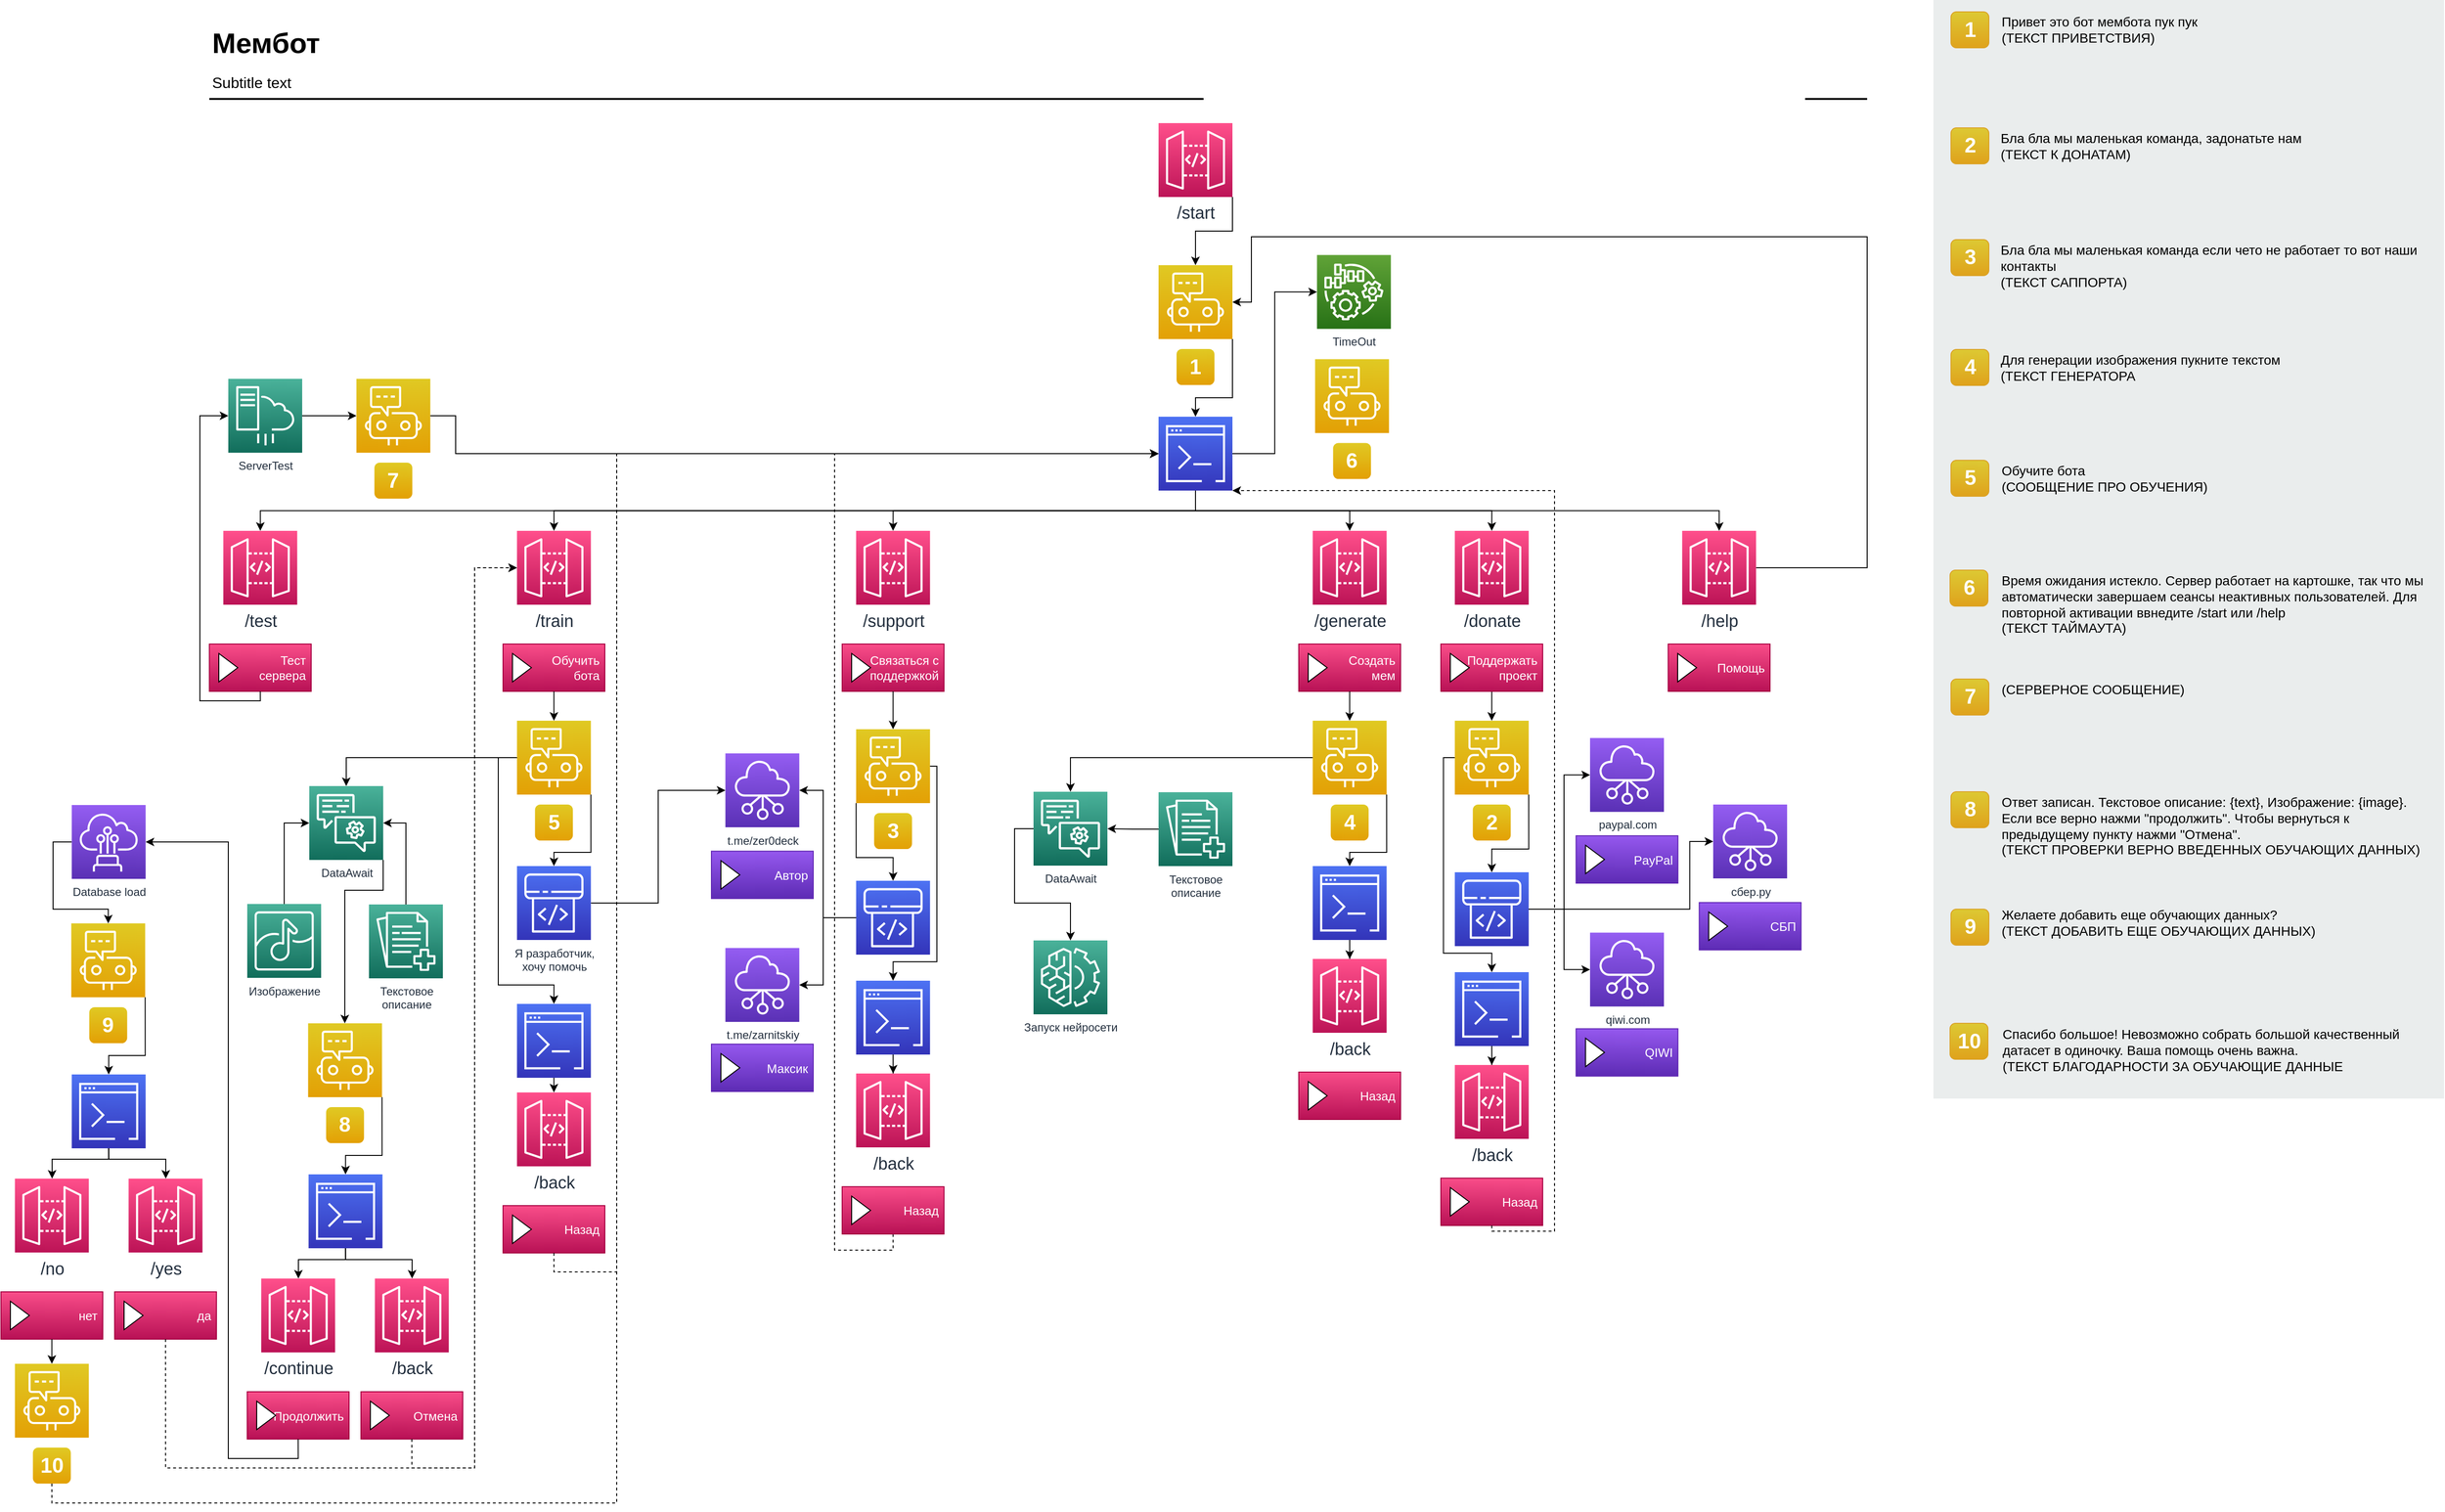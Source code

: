 <mxfile version="20.8.10" type="device"><diagram id="Ht1M8jgEwFfnCIfOTk4-" name="Page-1"><mxGraphModel dx="3195" dy="1171" grid="1" gridSize="10" guides="1" tooltips="1" connect="1" arrows="1" fold="1" page="1" pageScale="1" pageWidth="1169" pageHeight="827" math="0" shadow="0"><root><mxCell id="0"/><mxCell id="1" parent="0"/><mxCell id="-QjtrjUzRDEMRZ5MF8oH-47" value="Мембот" style="text;html=1;resizable=0;points=[];autosize=1;align=left;verticalAlign=top;spacingTop=-4;fontSize=30;fontStyle=1" parent="1" vertex="1"><mxGeometry x="-399.5" y="64.5" width="140" height="40" as="geometry"/></mxCell><mxCell id="-QjtrjUzRDEMRZ5MF8oH-48" value="Subtitle text&lt;br style=&quot;font-size: 16px&quot;&gt;" style="text;html=1;resizable=0;points=[];autosize=1;align=left;verticalAlign=top;spacingTop=-4;fontSize=16" parent="1" vertex="1"><mxGeometry x="-399.5" y="114.5" width="100" height="20" as="geometry"/></mxCell><mxCell id="SCVMTBWpLvtzJIhz15lM-1" value="" style="line;strokeWidth=2;html=1;fontSize=14;" parent="1" vertex="1"><mxGeometry x="-400" y="139.5" width="1750" height="10" as="geometry"/></mxCell><mxCell id="k1J5Uft5zTIaOylSxwT3-1" value="" style="rounded=0;whiteSpace=wrap;html=1;fillColor=#EAEDED;fontSize=22;fontColor=#FFFFFF;strokeColor=none;labelBackgroundColor=none;" parent="1" vertex="1"><mxGeometry x="1420" y="40" width="539" height="1160" as="geometry"/></mxCell><mxCell id="k1J5Uft5zTIaOylSxwT3-2" value="1" style="rounded=1;whiteSpace=wrap;html=1;fillColor=#dfa21c;strokeColor=#dba328;fontColor=#FFFFFF;fontStyle=1;fontSize=22;labelBackgroundColor=none;gradientColor=#ddc933;gradientDirection=north;" parent="1" vertex="1"><mxGeometry x="1438.5" y="52.5" width="40" height="38" as="geometry"/></mxCell><mxCell id="k1J5Uft5zTIaOylSxwT3-11" value="Привет это бот мембота пук пук&lt;br&gt;(ТЕКСТ ПРИВЕТСТВИЯ)" style="text;html=1;align=left;verticalAlign=top;spacingTop=-4;fontSize=14;labelBackgroundColor=none;whiteSpace=wrap;" parent="1" vertex="1"><mxGeometry x="1490" y="52" width="449" height="118" as="geometry"/></mxCell><mxCell id="k1J5Uft5zTIaOylSxwT3-12" value="&lt;span&gt;Бла бла мы маленькая команда, задонатьте нам&lt;br&gt;(ТЕКСТ К ДОНАТАМ)&lt;br&gt;&lt;/span&gt;" style="text;html=1;align=left;verticalAlign=top;spacingTop=-4;fontSize=14;labelBackgroundColor=none;whiteSpace=wrap;" parent="1" vertex="1"><mxGeometry x="1489" y="175" width="450" height="115" as="geometry"/></mxCell><mxCell id="k1J5Uft5zTIaOylSxwT3-13" value="&lt;span&gt;Бла бла мы маленькая команда если чето не работает то вот наши контакты&lt;br&gt;(ТЕКСТ САППОРТА)&lt;br&gt;&lt;/span&gt;" style="text;html=1;align=left;verticalAlign=top;spacingTop=-4;fontSize=14;labelBackgroundColor=none;whiteSpace=wrap;" parent="1" vertex="1"><mxGeometry x="1489" y="293" width="450" height="117" as="geometry"/></mxCell><mxCell id="k1J5Uft5zTIaOylSxwT3-14" value="&lt;span&gt;Для генерации изображения пукните текстом&lt;br&gt;(ТЕКСТ ГЕНЕРАТОРА&lt;br&gt;&lt;/span&gt;" style="text;html=1;align=left;verticalAlign=top;spacingTop=-4;fontSize=14;labelBackgroundColor=none;whiteSpace=wrap;" parent="1" vertex="1"><mxGeometry x="1489" y="409" width="450" height="121" as="geometry"/></mxCell><mxCell id="k1J5Uft5zTIaOylSxwT3-15" value="Обучите бота&amp;nbsp;&lt;br&gt;(СООБЩЕНИЕ ПРО ОБУЧЕНИЯ)" style="text;html=1;align=left;verticalAlign=top;spacingTop=-4;fontSize=14;labelBackgroundColor=none;whiteSpace=wrap;" parent="1" vertex="1"><mxGeometry x="1490" y="526" width="449" height="114" as="geometry"/></mxCell><mxCell id="k1J5Uft5zTIaOylSxwT3-16" value="Время ожидания истекло. Сервер работает на картошке, так что мы автоматически завершаем сеансы неактивных пользователей. Для повторной активации ввнедите /start или /help&lt;br&gt;(ТЕКСТ ТАЙМАУТА)" style="text;html=1;align=left;verticalAlign=top;spacingTop=-4;fontSize=14;labelBackgroundColor=none;whiteSpace=wrap;" parent="1" vertex="1"><mxGeometry x="1490" y="642" width="450" height="118" as="geometry"/></mxCell><mxCell id="k1J5Uft5zTIaOylSxwT3-17" value="(СЕРВЕРНОЕ СООБЩЕНИЕ)" style="text;html=1;align=left;verticalAlign=top;spacingTop=-4;fontSize=14;labelBackgroundColor=none;whiteSpace=wrap;" parent="1" vertex="1"><mxGeometry x="1490" y="757" width="449" height="113" as="geometry"/></mxCell><mxCell id="k1J5Uft5zTIaOylSxwT3-18" value="&lt;span&gt;Ответ записан. Текстовое описание: {text}, Изображение: {image}.&lt;br&gt;Если все верно нажми &quot;продолжить&quot;. Чтобы вернуться к предыдущему пункту нажми &quot;Отмена&quot;.&lt;br&gt;(ТЕКСТ ПРОВЕРКИ ВЕРНО ВВЕДЕННЫХ ОБУЧАЮЩИХ ДАННЫХ)&lt;br&gt;&lt;/span&gt;" style="text;html=1;align=left;verticalAlign=top;spacingTop=-4;fontSize=14;labelBackgroundColor=none;whiteSpace=wrap;" parent="1" vertex="1"><mxGeometry x="1490" y="876" width="449" height="124" as="geometry"/></mxCell><mxCell id="k1J5Uft5zTIaOylSxwT3-19" value="&lt;span&gt;Желаете добавить еще обучающих данных?&lt;br&gt;(ТЕКСТ ДОБАВИТЬ ЕЩЕ ОБУЧАЮЩИХ ДАННЫХ)&lt;br&gt;&lt;/span&gt;" style="text;html=1;align=left;verticalAlign=top;spacingTop=-4;fontSize=14;labelBackgroundColor=none;whiteSpace=wrap;" parent="1" vertex="1"><mxGeometry x="1490" y="995" width="449" height="115" as="geometry"/></mxCell><mxCell id="k1J5Uft5zTIaOylSxwT3-23" value="Спасибо большое! Невозможно собрать большой качественный датасет в одиночку. Ваша помощь очень важна.&lt;br&gt;(ТЕКСТ БЛАГОДАРНОСТИ ЗА ОБУЧАЮЩИЕ ДАННЫЕ" style="text;html=1;align=left;verticalAlign=top;spacingTop=-4;fontSize=14;labelBackgroundColor=none;whiteSpace=wrap;" parent="1" vertex="1"><mxGeometry x="1491" y="1120.5" width="449" height="115" as="geometry"/></mxCell><mxCell id="4w3GFnmVf6j7OYq_brC2-9" style="edgeStyle=orthogonalEdgeStyle;rounded=0;orthogonalLoop=1;jettySize=auto;html=1;exitX=1;exitY=1;exitDx=0;exitDy=0;exitPerimeter=0;entryX=0.5;entryY=0;entryDx=0;entryDy=0;entryPerimeter=0;fontSize=18;" parent="1" source="4w3GFnmVf6j7OYq_brC2-5" target="4w3GFnmVf6j7OYq_brC2-6" edge="1"><mxGeometry relative="1" as="geometry"/></mxCell><mxCell id="4w3GFnmVf6j7OYq_brC2-5" value="&lt;font style=&quot;font-size: 18px;&quot;&gt;/start&lt;/font&gt;" style="sketch=0;points=[[0,0,0],[0.25,0,0],[0.5,0,0],[0.75,0,0],[1,0,0],[0,1,0],[0.25,1,0],[0.5,1,0],[0.75,1,0],[1,1,0],[0,0.25,0],[0,0.5,0],[0,0.75,0],[1,0.25,0],[1,0.5,0],[1,0.75,0]];outlineConnect=0;fontColor=#232F3E;gradientColor=#FF4F8B;gradientDirection=north;fillColor=#BC1356;strokeColor=#ffffff;dashed=0;verticalLabelPosition=bottom;verticalAlign=top;align=center;html=1;fontSize=12;fontStyle=0;aspect=fixed;shape=mxgraph.aws4.resourceIcon;resIcon=mxgraph.aws4.api_gateway;" parent="1" vertex="1"><mxGeometry x="602" y="170" width="78" height="78" as="geometry"/></mxCell><mxCell id="4w3GFnmVf6j7OYq_brC2-11" style="edgeStyle=orthogonalEdgeStyle;rounded=0;orthogonalLoop=1;jettySize=auto;html=1;exitX=1;exitY=1;exitDx=0;exitDy=0;exitPerimeter=0;fontSize=18;" parent="1" source="4w3GFnmVf6j7OYq_brC2-6" target="4w3GFnmVf6j7OYq_brC2-10" edge="1"><mxGeometry relative="1" as="geometry"><Array as="points"><mxPoint x="680" y="460"/><mxPoint x="641" y="460"/></Array></mxGeometry></mxCell><mxCell id="4w3GFnmVf6j7OYq_brC2-18" style="edgeStyle=orthogonalEdgeStyle;rounded=0;orthogonalLoop=1;jettySize=auto;html=1;exitX=0.5;exitY=1;exitDx=0;exitDy=0;exitPerimeter=0;fontSize=18;" parent="1" source="4w3GFnmVf6j7OYq_brC2-10" target="4w3GFnmVf6j7OYq_brC2-12" edge="1"><mxGeometry relative="1" as="geometry"/></mxCell><mxCell id="4w3GFnmVf6j7OYq_brC2-19" style="edgeStyle=orthogonalEdgeStyle;rounded=0;orthogonalLoop=1;jettySize=auto;html=1;exitX=0.5;exitY=1;exitDx=0;exitDy=0;exitPerimeter=0;fontSize=18;" parent="1" source="4w3GFnmVf6j7OYq_brC2-10" target="4w3GFnmVf6j7OYq_brC2-17" edge="1"><mxGeometry relative="1" as="geometry"/></mxCell><mxCell id="4w3GFnmVf6j7OYq_brC2-20" style="edgeStyle=orthogonalEdgeStyle;rounded=0;orthogonalLoop=1;jettySize=auto;html=1;exitX=0.5;exitY=1;exitDx=0;exitDy=0;exitPerimeter=0;entryX=0.5;entryY=0;entryDx=0;entryDy=0;entryPerimeter=0;fontSize=18;" parent="1" source="4w3GFnmVf6j7OYq_brC2-10" target="4w3GFnmVf6j7OYq_brC2-16" edge="1"><mxGeometry relative="1" as="geometry"/></mxCell><mxCell id="4w3GFnmVf6j7OYq_brC2-21" style="edgeStyle=orthogonalEdgeStyle;rounded=0;orthogonalLoop=1;jettySize=auto;html=1;exitX=0.5;exitY=1;exitDx=0;exitDy=0;exitPerimeter=0;fontSize=18;" parent="1" source="4w3GFnmVf6j7OYq_brC2-10" target="4w3GFnmVf6j7OYq_brC2-15" edge="1"><mxGeometry relative="1" as="geometry"/></mxCell><mxCell id="4w3GFnmVf6j7OYq_brC2-22" style="edgeStyle=orthogonalEdgeStyle;rounded=0;orthogonalLoop=1;jettySize=auto;html=1;exitX=0.5;exitY=1;exitDx=0;exitDy=0;exitPerimeter=0;entryX=0.5;entryY=0;entryDx=0;entryDy=0;entryPerimeter=0;fontSize=18;" parent="1" source="4w3GFnmVf6j7OYq_brC2-10" target="4w3GFnmVf6j7OYq_brC2-14" edge="1"><mxGeometry relative="1" as="geometry"/></mxCell><mxCell id="4w3GFnmVf6j7OYq_brC2-23" style="edgeStyle=orthogonalEdgeStyle;rounded=0;orthogonalLoop=1;jettySize=auto;html=1;exitX=0.5;exitY=1;exitDx=0;exitDy=0;exitPerimeter=0;fontSize=18;" parent="1" source="4w3GFnmVf6j7OYq_brC2-10" target="4w3GFnmVf6j7OYq_brC2-13" edge="1"><mxGeometry relative="1" as="geometry"/></mxCell><mxCell id="4w3GFnmVf6j7OYq_brC2-60" style="edgeStyle=orthogonalEdgeStyle;rounded=0;orthogonalLoop=1;jettySize=auto;html=1;exitX=1;exitY=0.5;exitDx=0;exitDy=0;exitPerimeter=0;entryX=0;entryY=0.5;entryDx=0;entryDy=0;entryPerimeter=0;fontSize=13;" parent="1" source="4w3GFnmVf6j7OYq_brC2-10" target="4w3GFnmVf6j7OYq_brC2-55" edge="1"><mxGeometry relative="1" as="geometry"/></mxCell><mxCell id="4w3GFnmVf6j7OYq_brC2-10" value="" style="sketch=0;points=[[0,0,0],[0.25,0,0],[0.5,0,0],[0.75,0,0],[1,0,0],[0,1,0],[0.25,1,0],[0.5,1,0],[0.75,1,0],[1,1,0],[0,0.25,0],[0,0.5,0],[0,0.75,0],[1,0.25,0],[1,0.5,0],[1,0.75,0]];outlineConnect=0;fontColor=#232F3E;gradientColor=#4D72F3;gradientDirection=north;fillColor=#3334B9;strokeColor=#ffffff;dashed=0;verticalLabelPosition=bottom;verticalAlign=top;align=center;html=1;fontSize=12;fontStyle=0;aspect=fixed;shape=mxgraph.aws4.resourceIcon;resIcon=mxgraph.aws4.command_line_interface;" parent="1" vertex="1"><mxGeometry x="602" y="480" width="78" height="78" as="geometry"/></mxCell><mxCell id="4w3GFnmVf6j7OYq_brC2-38" style="edgeStyle=orthogonalEdgeStyle;rounded=0;orthogonalLoop=1;jettySize=auto;html=1;exitX=0.5;exitY=1;exitDx=0;exitDy=0;fontSize=13;entryX=0.5;entryY=0;entryDx=0;entryDy=0;entryPerimeter=0;" parent="1" source="4w3GFnmVf6j7OYq_brC2-26" target="4w3GFnmVf6j7OYq_brC2-96" edge="1"><mxGeometry relative="1" as="geometry"><mxPoint x="581" y="794.5" as="targetPoint"/></mxGeometry></mxCell><mxCell id="4w3GFnmVf6j7OYq_brC2-46" value="" style="group" parent="1" vertex="1" connectable="0"><mxGeometry x="-400" y="600.5" width="107.5" height="169.5" as="geometry"/></mxCell><mxCell id="4w3GFnmVf6j7OYq_brC2-12" value="&lt;span style=&quot;font-size: 18px;&quot;&gt;/test&lt;/span&gt;" style="sketch=0;points=[[0,0,0],[0.25,0,0],[0.5,0,0],[0.75,0,0],[1,0,0],[0,1,0],[0.25,1,0],[0.5,1,0],[0.75,1,0],[1,1,0],[0,0.25,0],[0,0.5,0],[0,0.75,0],[1,0.25,0],[1,0.5,0],[1,0.75,0]];outlineConnect=0;fontColor=#232F3E;gradientColor=#FF4F8B;gradientDirection=north;fillColor=#BC1356;strokeColor=#ffffff;dashed=0;verticalLabelPosition=bottom;verticalAlign=top;align=center;html=1;fontSize=12;fontStyle=0;aspect=fixed;shape=mxgraph.aws4.resourceIcon;resIcon=mxgraph.aws4.api_gateway;" parent="4w3GFnmVf6j7OYq_brC2-46" vertex="1"><mxGeometry x="14.75" width="78" height="78" as="geometry"/></mxCell><mxCell id="4w3GFnmVf6j7OYq_brC2-34" value="Тест &lt;br&gt;сервера" style="html=1;whiteSpace=wrap;container=1;recursiveResize=0;collapsible=0;fontSize=13;fillColor=#b81155;strokeColor=#A50040;fontColor=#ffffff;gradientColor=#f94d89;gradientDirection=north;align=right;labelPosition=center;verticalLabelPosition=middle;verticalAlign=middle;spacingRight=4;" parent="4w3GFnmVf6j7OYq_brC2-46" vertex="1"><mxGeometry y="119.5" width="107.5" height="50" as="geometry"/></mxCell><mxCell id="4w3GFnmVf6j7OYq_brC2-35" value="" style="triangle;html=1;whiteSpace=wrap;fontSize=18;" parent="4w3GFnmVf6j7OYq_brC2-34" vertex="1"><mxGeometry x="10" y="10" width="20" height="30" as="geometry"/></mxCell><mxCell id="4w3GFnmVf6j7OYq_brC2-47" value="" style="group" parent="1" vertex="1" connectable="0"><mxGeometry x="-90" y="600.5" width="107.5" height="169.5" as="geometry"/></mxCell><mxCell id="4w3GFnmVf6j7OYq_brC2-13" value="&lt;font style=&quot;font-size: 18px;&quot;&gt;/train&lt;/font&gt;" style="sketch=0;points=[[0,0,0],[0.25,0,0],[0.5,0,0],[0.75,0,0],[1,0,0],[0,1,0],[0.25,1,0],[0.5,1,0],[0.75,1,0],[1,1,0],[0,0.25,0],[0,0.5,0],[0,0.75,0],[1,0.25,0],[1,0.5,0],[1,0.75,0]];outlineConnect=0;fontColor=#232F3E;gradientColor=#FF4F8B;gradientDirection=north;fillColor=#BC1356;strokeColor=#ffffff;dashed=0;verticalLabelPosition=bottom;verticalAlign=top;align=center;html=1;fontSize=12;fontStyle=0;aspect=fixed;shape=mxgraph.aws4.resourceIcon;resIcon=mxgraph.aws4.api_gateway;" parent="4w3GFnmVf6j7OYq_brC2-47" vertex="1"><mxGeometry x="14.75" width="78" height="78" as="geometry"/></mxCell><mxCell id="4w3GFnmVf6j7OYq_brC2-24" value="Обучить &lt;br&gt;бота" style="html=1;whiteSpace=wrap;container=1;recursiveResize=0;collapsible=0;fontSize=13;fillColor=#b81155;strokeColor=#A50040;fontColor=#ffffff;gradientColor=#f94d89;gradientDirection=north;align=right;labelPosition=center;verticalLabelPosition=middle;verticalAlign=middle;spacingRight=4;" parent="4w3GFnmVf6j7OYq_brC2-47" vertex="1"><mxGeometry y="119.5" width="107.5" height="50" as="geometry"/></mxCell><mxCell id="4w3GFnmVf6j7OYq_brC2-25" value="" style="triangle;html=1;whiteSpace=wrap;fontSize=18;" parent="4w3GFnmVf6j7OYq_brC2-24" vertex="1"><mxGeometry x="10" y="10" width="20" height="30" as="geometry"/></mxCell><mxCell id="4w3GFnmVf6j7OYq_brC2-48" value="" style="group" parent="1" vertex="1" connectable="0"><mxGeometry x="900" y="600.5" width="107.5" height="169.5" as="geometry"/></mxCell><mxCell id="4w3GFnmVf6j7OYq_brC2-14" value="&lt;font style=&quot;font-size: 18px;&quot;&gt;/donate&lt;br&gt;&lt;/font&gt;" style="sketch=0;points=[[0,0,0],[0.25,0,0],[0.5,0,0],[0.75,0,0],[1,0,0],[0,1,0],[0.25,1,0],[0.5,1,0],[0.75,1,0],[1,1,0],[0,0.25,0],[0,0.5,0],[0,0.75,0],[1,0.25,0],[1,0.5,0],[1,0.75,0]];outlineConnect=0;fontColor=#232F3E;gradientColor=#FF4F8B;gradientDirection=north;fillColor=#BC1356;strokeColor=#ffffff;dashed=0;verticalLabelPosition=bottom;verticalAlign=top;align=center;html=1;fontSize=12;fontStyle=0;aspect=fixed;shape=mxgraph.aws4.resourceIcon;resIcon=mxgraph.aws4.api_gateway;" parent="4w3GFnmVf6j7OYq_brC2-48" vertex="1"><mxGeometry x="14.75" width="78" height="78" as="geometry"/></mxCell><mxCell id="4w3GFnmVf6j7OYq_brC2-26" value="Поддержать&lt;br&gt;проект" style="html=1;whiteSpace=wrap;container=1;recursiveResize=0;collapsible=0;fontSize=13;fillColor=#b81155;strokeColor=#A50040;fontColor=#ffffff;gradientColor=#f94d89;gradientDirection=north;align=right;labelPosition=center;verticalLabelPosition=middle;verticalAlign=middle;spacingRight=4;" parent="4w3GFnmVf6j7OYq_brC2-48" vertex="1"><mxGeometry y="119.5" width="107.5" height="50" as="geometry"/></mxCell><mxCell id="4w3GFnmVf6j7OYq_brC2-27" value="" style="triangle;html=1;whiteSpace=wrap;fontSize=18;" parent="4w3GFnmVf6j7OYq_brC2-26" vertex="1"><mxGeometry x="10" y="10" width="20" height="30" as="geometry"/></mxCell><mxCell id="4w3GFnmVf6j7OYq_brC2-49" value="" style="group" parent="1" vertex="1" connectable="0"><mxGeometry x="750" y="600.5" width="107.5" height="169.5" as="geometry"/></mxCell><mxCell id="4w3GFnmVf6j7OYq_brC2-15" value="&lt;font style=&quot;font-size: 18px;&quot;&gt;/generate&lt;/font&gt;" style="sketch=0;points=[[0,0,0],[0.25,0,0],[0.5,0,0],[0.75,0,0],[1,0,0],[0,1,0],[0.25,1,0],[0.5,1,0],[0.75,1,0],[1,1,0],[0,0.25,0],[0,0.5,0],[0,0.75,0],[1,0.25,0],[1,0.5,0],[1,0.75,0]];outlineConnect=0;fontColor=#232F3E;gradientColor=#FF4F8B;gradientDirection=north;fillColor=#BC1356;strokeColor=#ffffff;dashed=0;verticalLabelPosition=bottom;verticalAlign=top;align=center;html=1;fontSize=12;fontStyle=0;aspect=fixed;shape=mxgraph.aws4.resourceIcon;resIcon=mxgraph.aws4.api_gateway;" parent="4w3GFnmVf6j7OYq_brC2-49" vertex="1"><mxGeometry x="14.75" width="78" height="78" as="geometry"/></mxCell><mxCell id="4w3GFnmVf6j7OYq_brC2-28" value="Создать &lt;br&gt;мем" style="html=1;whiteSpace=wrap;container=1;recursiveResize=0;collapsible=0;fontSize=13;fillColor=#b81155;strokeColor=#A50040;fontColor=#ffffff;gradientColor=#f94d89;gradientDirection=north;align=right;labelPosition=center;verticalLabelPosition=middle;verticalAlign=middle;spacingRight=4;" parent="4w3GFnmVf6j7OYq_brC2-49" vertex="1"><mxGeometry y="119.5" width="107.5" height="50" as="geometry"/></mxCell><mxCell id="4w3GFnmVf6j7OYq_brC2-29" value="" style="triangle;html=1;whiteSpace=wrap;fontSize=18;" parent="4w3GFnmVf6j7OYq_brC2-28" vertex="1"><mxGeometry x="10" y="10" width="20" height="30" as="geometry"/></mxCell><mxCell id="4w3GFnmVf6j7OYq_brC2-50" value="" style="group" parent="1" vertex="1" connectable="0"><mxGeometry x="268" y="600.5" width="107.5" height="169.5" as="geometry"/></mxCell><mxCell id="4w3GFnmVf6j7OYq_brC2-16" value="&lt;font style=&quot;font-size: 18px;&quot;&gt;/support&lt;/font&gt;" style="sketch=0;points=[[0,0,0],[0.25,0,0],[0.5,0,0],[0.75,0,0],[1,0,0],[0,1,0],[0.25,1,0],[0.5,1,0],[0.75,1,0],[1,1,0],[0,0.25,0],[0,0.5,0],[0,0.75,0],[1,0.25,0],[1,0.5,0],[1,0.75,0]];outlineConnect=0;fontColor=#232F3E;gradientColor=#FF4F8B;gradientDirection=north;fillColor=#BC1356;strokeColor=#ffffff;dashed=0;verticalLabelPosition=bottom;verticalAlign=top;align=center;html=1;fontSize=12;fontStyle=0;aspect=fixed;shape=mxgraph.aws4.resourceIcon;resIcon=mxgraph.aws4.api_gateway;" parent="4w3GFnmVf6j7OYq_brC2-50" vertex="1"><mxGeometry x="14.75" width="78" height="78" as="geometry"/></mxCell><mxCell id="4w3GFnmVf6j7OYq_brC2-30" value="Связаться с&lt;br&gt;поддержкой" style="html=1;whiteSpace=wrap;container=1;recursiveResize=0;collapsible=0;fontSize=13;fillColor=#b81155;strokeColor=#A50040;fontColor=#ffffff;gradientColor=#f94d89;gradientDirection=north;align=right;labelPosition=center;verticalLabelPosition=middle;verticalAlign=middle;spacingRight=4;" parent="4w3GFnmVf6j7OYq_brC2-50" vertex="1"><mxGeometry y="119.5" width="107.5" height="50" as="geometry"/></mxCell><mxCell id="4w3GFnmVf6j7OYq_brC2-31" value="" style="triangle;html=1;whiteSpace=wrap;fontSize=18;" parent="4w3GFnmVf6j7OYq_brC2-30" vertex="1"><mxGeometry x="10" y="10" width="20" height="30" as="geometry"/></mxCell><mxCell id="4w3GFnmVf6j7OYq_brC2-56" value="" style="group" parent="1" vertex="1" connectable="0"><mxGeometry x="602" y="320" width="78" height="126.5" as="geometry"/></mxCell><mxCell id="-QjtrjUzRDEMRZ5MF8oH-9" value="1" style="rounded=1;whiteSpace=wrap;html=1;fillColor=#E3A005;strokeColor=none;fontColor=#FFFFFF;fontStyle=1;fontSize=22;gradientColor=#E0C923;gradientDirection=north;" parent="4w3GFnmVf6j7OYq_brC2-56" vertex="1"><mxGeometry x="19" y="88.5" width="40" height="38" as="geometry"/></mxCell><mxCell id="4w3GFnmVf6j7OYq_brC2-6" value="" style="sketch=0;points=[[0,0,0],[0.25,0,0],[0.5,0,0],[0.75,0,0],[1,0,0],[0,1,0],[0.25,1,0],[0.5,1,0],[0.75,1,0],[1,1,0],[0,0.25,0],[0,0.5,0],[0,0.75,0],[1,0.25,0],[1,0.5,0],[1,0.75,0]];points=[[0,0,0],[0.25,0,0],[0.5,0,0],[0.75,0,0],[1,0,0],[0,1,0],[0.25,1,0],[0.5,1,0],[0.75,1,0],[1,1,0],[0,0.25,0],[0,0.5,0],[0,0.75,0],[1,0.25,0],[1,0.5,0],[1,0.75,0]];outlineConnect=0;fontColor=#000000;gradientDirection=north;fillColor=#E3A005;strokeColor=#FFFFFF;dashed=0;verticalLabelPosition=bottom;verticalAlign=top;align=center;html=1;fontSize=12;fontStyle=0;aspect=fixed;shape=mxgraph.aws4.resourceIcon;resIcon=mxgraph.aws4.chatbot;gradientColor=#e0c923;" parent="4w3GFnmVf6j7OYq_brC2-56" vertex="1"><mxGeometry width="78" height="78" as="geometry"/></mxCell><mxCell id="4w3GFnmVf6j7OYq_brC2-61" value="" style="group" parent="1" vertex="1" connectable="0"><mxGeometry x="767.25" y="309.25" width="80" height="236.5" as="geometry"/></mxCell><mxCell id="4w3GFnmVf6j7OYq_brC2-55" value="TimeOut" style="sketch=0;points=[[0,0,0],[0.25,0,0],[0.5,0,0],[0.75,0,0],[1,0,0],[0,1,0],[0.25,1,0],[0.5,1,0],[0.75,1,0],[1,1,0],[0,0.25,0],[0,0.5,0],[0,0.75,0],[1,0.25,0],[1,0.5,0],[1,0.75,0]];outlineConnect=0;fontColor=#232F3E;gradientColor=#60A337;gradientDirection=north;fillColor=#277116;strokeColor=#ffffff;dashed=0;verticalLabelPosition=bottom;verticalAlign=top;align=center;html=1;fontSize=12;fontStyle=0;aspect=fixed;shape=mxgraph.aws4.resourceIcon;resIcon=mxgraph.aws4.iot_things_graph;" parent="4w3GFnmVf6j7OYq_brC2-61" vertex="1"><mxGeometry x="2" width="78" height="78" as="geometry"/></mxCell><mxCell id="4w3GFnmVf6j7OYq_brC2-84" value="" style="group" parent="4w3GFnmVf6j7OYq_brC2-61" vertex="1" connectable="0"><mxGeometry y="110" width="78" height="126.5" as="geometry"/></mxCell><mxCell id="4w3GFnmVf6j7OYq_brC2-85" value="6" style="rounded=1;whiteSpace=wrap;html=1;fillColor=#E3A005;strokeColor=none;fontColor=#FFFFFF;fontStyle=1;fontSize=22;gradientColor=#E0C923;gradientDirection=north;" parent="4w3GFnmVf6j7OYq_brC2-84" vertex="1"><mxGeometry x="19" y="88.5" width="40" height="38" as="geometry"/></mxCell><mxCell id="4w3GFnmVf6j7OYq_brC2-86" value="" style="sketch=0;points=[[0,0,0],[0.25,0,0],[0.5,0,0],[0.75,0,0],[1,0,0],[0,1,0],[0.25,1,0],[0.5,1,0],[0.75,1,0],[1,1,0],[0,0.25,0],[0,0.5,0],[0,0.75,0],[1,0.25,0],[1,0.5,0],[1,0.75,0]];points=[[0,0,0],[0.25,0,0],[0.5,0,0],[0.75,0,0],[1,0,0],[0,1,0],[0.25,1,0],[0.5,1,0],[0.75,1,0],[1,1,0],[0,0.25,0],[0,0.5,0],[0,0.75,0],[1,0.25,0],[1,0.5,0],[1,0.75,0]];outlineConnect=0;fontColor=#000000;gradientDirection=north;fillColor=#E3A005;strokeColor=#FFFFFF;dashed=0;verticalLabelPosition=bottom;verticalAlign=top;align=center;html=1;fontSize=12;fontStyle=0;aspect=fixed;shape=mxgraph.aws4.resourceIcon;resIcon=mxgraph.aws4.chatbot;gradientColor=#e0c923;" parent="4w3GFnmVf6j7OYq_brC2-84" vertex="1"><mxGeometry width="78" height="78" as="geometry"/></mxCell><mxCell id="4w3GFnmVf6j7OYq_brC2-66" value="" style="group" parent="1" vertex="1" connectable="0"><mxGeometry x="1140" y="600.5" width="107.5" height="169.5" as="geometry"/></mxCell><mxCell id="4w3GFnmVf6j7OYq_brC2-17" value="&lt;font style=&quot;font-size: 18px;&quot;&gt;/help&lt;/font&gt;" style="sketch=0;points=[[0,0,0],[0.25,0,0],[0.5,0,0],[0.75,0,0],[1,0,0],[0,1,0],[0.25,1,0],[0.5,1,0],[0.75,1,0],[1,1,0],[0,0.25,0],[0,0.5,0],[0,0.75,0],[1,0.25,0],[1,0.5,0],[1,0.75,0]];outlineConnect=0;fontColor=#232F3E;gradientColor=#FF4F8B;gradientDirection=north;fillColor=#BC1356;strokeColor=#ffffff;dashed=0;verticalLabelPosition=bottom;verticalAlign=top;align=center;html=1;fontSize=12;fontStyle=0;aspect=fixed;shape=mxgraph.aws4.resourceIcon;resIcon=mxgraph.aws4.api_gateway;" parent="4w3GFnmVf6j7OYq_brC2-66" vertex="1"><mxGeometry x="14.75" width="78" height="78" as="geometry"/></mxCell><mxCell id="4w3GFnmVf6j7OYq_brC2-32" value="Помощь" style="html=1;whiteSpace=wrap;container=1;recursiveResize=0;collapsible=0;fontSize=13;fillColor=#b81155;strokeColor=#A50040;fontColor=#ffffff;gradientColor=#f94d89;gradientDirection=north;align=right;labelPosition=center;verticalLabelPosition=middle;verticalAlign=middle;spacingRight=4;" parent="4w3GFnmVf6j7OYq_brC2-66" vertex="1"><mxGeometry y="119.5" width="107.5" height="50" as="geometry"/></mxCell><mxCell id="4w3GFnmVf6j7OYq_brC2-33" value="" style="triangle;html=1;whiteSpace=wrap;fontSize=18;" parent="4w3GFnmVf6j7OYq_brC2-32" vertex="1"><mxGeometry x="10" y="10" width="20" height="30" as="geometry"/></mxCell><mxCell id="4w3GFnmVf6j7OYq_brC2-125" style="edgeStyle=orthogonalEdgeStyle;rounded=0;orthogonalLoop=1;jettySize=auto;html=1;exitX=1;exitY=0.5;exitDx=0;exitDy=0;exitPerimeter=0;entryX=1;entryY=0.5;entryDx=0;entryDy=0;entryPerimeter=0;fontSize=13;" parent="1" source="4w3GFnmVf6j7OYq_brC2-17" target="4w3GFnmVf6j7OYq_brC2-6" edge="1"><mxGeometry relative="1" as="geometry"><Array as="points"><mxPoint x="1350" y="639"/><mxPoint x="1350" y="290"/><mxPoint x="700" y="290"/><mxPoint x="700" y="359"/></Array></mxGeometry></mxCell><mxCell id="4w3GFnmVf6j7OYq_brC2-126" value="" style="group" parent="1" vertex="1" connectable="0"><mxGeometry x="900" y="801" width="380.25" height="533" as="geometry"/></mxCell><mxCell id="4w3GFnmVf6j7OYq_brC2-39" value="" style="sketch=0;points=[[0,0,0],[0.25,0,0],[0.5,0,0],[0.75,0,0],[1,0,0],[0,1,0],[0.25,1,0],[0.5,1,0],[0.75,1,0],[1,1,0],[0,0.25,0],[0,0.5,0],[0,0.75,0],[1,0.25,0],[1,0.5,0],[1,0.75,0]];outlineConnect=0;fontColor=#232F3E;gradientColor=#4D72F3;gradientDirection=north;fillColor=#3334B9;strokeColor=#ffffff;dashed=0;verticalLabelPosition=bottom;verticalAlign=top;align=center;html=1;fontSize=12;fontStyle=0;aspect=fixed;shape=mxgraph.aws4.resourceIcon;resIcon=mxgraph.aws4.codepipeline;" parent="4w3GFnmVf6j7OYq_brC2-126" vertex="1"><mxGeometry x="14.75" y="160" width="78" height="78" as="geometry"/></mxCell><mxCell id="4w3GFnmVf6j7OYq_brC2-40" value="" style="sketch=0;points=[[0,0,0],[0.25,0,0],[0.5,0,0],[0.75,0,0],[1,0,0],[0,1,0],[0.25,1,0],[0.5,1,0],[0.75,1,0],[1,1,0],[0,0.25,0],[0,0.5,0],[0,0.75,0],[1,0.25,0],[1,0.5,0],[1,0.75,0]];outlineConnect=0;fontColor=#232F3E;gradientColor=#4D72F3;gradientDirection=north;fillColor=#3334B9;strokeColor=#ffffff;dashed=0;verticalLabelPosition=bottom;verticalAlign=top;align=center;html=1;fontSize=12;fontStyle=0;aspect=fixed;shape=mxgraph.aws4.resourceIcon;resIcon=mxgraph.aws4.command_line_interface;" parent="4w3GFnmVf6j7OYq_brC2-126" vertex="1"><mxGeometry x="14.75" y="265.5" width="78" height="78" as="geometry"/></mxCell><mxCell id="4w3GFnmVf6j7OYq_brC2-51" value="" style="group" parent="4w3GFnmVf6j7OYq_brC2-126" vertex="1" connectable="0"><mxGeometry y="363.5" width="107.5" height="169.5" as="geometry"/></mxCell><mxCell id="4w3GFnmVf6j7OYq_brC2-43" value="&lt;font style=&quot;font-size: 18px;&quot;&gt;/back&lt;/font&gt;" style="sketch=0;points=[[0,0,0],[0.25,0,0],[0.5,0,0],[0.75,0,0],[1,0,0],[0,1,0],[0.25,1,0],[0.5,1,0],[0.75,1,0],[1,1,0],[0,0.25,0],[0,0.5,0],[0,0.75,0],[1,0.25,0],[1,0.5,0],[1,0.75,0]];outlineConnect=0;fontColor=#232F3E;gradientColor=#FF4F8B;gradientDirection=north;fillColor=#BC1356;strokeColor=#ffffff;dashed=0;verticalLabelPosition=bottom;verticalAlign=top;align=center;html=1;fontSize=12;fontStyle=0;aspect=fixed;shape=mxgraph.aws4.resourceIcon;resIcon=mxgraph.aws4.api_gateway;" parent="4w3GFnmVf6j7OYq_brC2-51" vertex="1"><mxGeometry x="14.75" width="78" height="78" as="geometry"/></mxCell><mxCell id="4w3GFnmVf6j7OYq_brC2-44" value="Назад" style="html=1;whiteSpace=wrap;container=1;recursiveResize=0;collapsible=0;fontSize=13;fillColor=#b81155;strokeColor=#A50040;fontColor=#ffffff;gradientColor=#f94d89;gradientDirection=north;align=right;labelPosition=center;verticalLabelPosition=middle;verticalAlign=middle;spacingRight=4;" parent="4w3GFnmVf6j7OYq_brC2-51" vertex="1"><mxGeometry y="119.5" width="107.5" height="50" as="geometry"/></mxCell><mxCell id="4w3GFnmVf6j7OYq_brC2-45" value="" style="triangle;html=1;whiteSpace=wrap;fontSize=18;" parent="4w3GFnmVf6j7OYq_brC2-44" vertex="1"><mxGeometry x="10" y="10" width="20" height="30" as="geometry"/></mxCell><mxCell id="4w3GFnmVf6j7OYq_brC2-52" style="edgeStyle=orthogonalEdgeStyle;rounded=0;orthogonalLoop=1;jettySize=auto;html=1;exitX=0.5;exitY=1;exitDx=0;exitDy=0;exitPerimeter=0;fontSize=13;" parent="4w3GFnmVf6j7OYq_brC2-126" source="4w3GFnmVf6j7OYq_brC2-40" target="4w3GFnmVf6j7OYq_brC2-43" edge="1"><mxGeometry relative="1" as="geometry"/></mxCell><mxCell id="4w3GFnmVf6j7OYq_brC2-67" value="" style="group" parent="4w3GFnmVf6j7OYq_brC2-126" vertex="1" connectable="0"><mxGeometry x="142.75" y="18.25" width="107.5" height="161.5" as="geometry"/></mxCell><mxCell id="4w3GFnmVf6j7OYq_brC2-63" value="paypal.com" style="sketch=0;points=[[0,0,0],[0.25,0,0],[0.5,0,0],[0.75,0,0],[1,0,0],[0,1,0],[0.25,1,0],[0.5,1,0],[0.75,1,0],[1,1,0],[0,0.25,0],[0,0.5,0],[0,0.75,0],[1,0.25,0],[1,0.5,0],[1,0.75,0]];outlineConnect=0;fontColor=#232F3E;gradientColor=#945DF2;gradientDirection=north;fillColor=#5A30B5;strokeColor=#ffffff;dashed=0;verticalLabelPosition=bottom;verticalAlign=top;align=center;html=1;fontSize=12;fontStyle=0;aspect=fixed;shape=mxgraph.aws4.resourceIcon;resIcon=mxgraph.aws4.networking_and_content_delivery;" parent="4w3GFnmVf6j7OYq_brC2-67" vertex="1"><mxGeometry x="14.75" width="78" height="78" as="geometry"/></mxCell><mxCell id="4w3GFnmVf6j7OYq_brC2-64" value="PayPal" style="html=1;whiteSpace=wrap;container=1;recursiveResize=0;collapsible=0;fontSize=13;fillColor=#5d2bb4;strokeColor=#5f25b2;fontColor=#ffffff;gradientColor=#9558ee;gradientDirection=north;align=right;labelPosition=center;verticalLabelPosition=middle;verticalAlign=middle;spacingRight=4;" parent="4w3GFnmVf6j7OYq_brC2-67" vertex="1"><mxGeometry y="103.25" width="107.5" height="50" as="geometry"/></mxCell><mxCell id="4w3GFnmVf6j7OYq_brC2-65" value="" style="triangle;html=1;whiteSpace=wrap;fontSize=18;" parent="4w3GFnmVf6j7OYq_brC2-64" vertex="1"><mxGeometry x="10" y="10" width="20" height="30" as="geometry"/></mxCell><mxCell id="4w3GFnmVf6j7OYq_brC2-76" style="edgeStyle=orthogonalEdgeStyle;rounded=0;orthogonalLoop=1;jettySize=auto;html=1;exitX=1;exitY=0.5;exitDx=0;exitDy=0;exitPerimeter=0;entryX=0;entryY=0.5;entryDx=0;entryDy=0;entryPerimeter=0;fontSize=13;" parent="4w3GFnmVf6j7OYq_brC2-126" source="4w3GFnmVf6j7OYq_brC2-39" target="4w3GFnmVf6j7OYq_brC2-63" edge="1"><mxGeometry relative="1" as="geometry"><Array as="points"><mxPoint x="130" y="199"/><mxPoint x="130" y="57"/></Array></mxGeometry></mxCell><mxCell id="4w3GFnmVf6j7OYq_brC2-68" value="" style="group" parent="4w3GFnmVf6j7OYq_brC2-126" vertex="1" connectable="0"><mxGeometry x="272.75" y="88.5" width="107.5" height="161.5" as="geometry"/></mxCell><mxCell id="4w3GFnmVf6j7OYq_brC2-69" value="сбер.ру" style="sketch=0;points=[[0,0,0],[0.25,0,0],[0.5,0,0],[0.75,0,0],[1,0,0],[0,1,0],[0.25,1,0],[0.5,1,0],[0.75,1,0],[1,1,0],[0,0.25,0],[0,0.5,0],[0,0.75,0],[1,0.25,0],[1,0.5,0],[1,0.75,0]];outlineConnect=0;fontColor=#232F3E;gradientColor=#945DF2;gradientDirection=north;fillColor=#5A30B5;strokeColor=#ffffff;dashed=0;verticalLabelPosition=bottom;verticalAlign=top;align=center;html=1;fontSize=12;fontStyle=0;aspect=fixed;shape=mxgraph.aws4.resourceIcon;resIcon=mxgraph.aws4.networking_and_content_delivery;" parent="4w3GFnmVf6j7OYq_brC2-68" vertex="1"><mxGeometry x="14.75" width="78" height="78" as="geometry"/></mxCell><mxCell id="4w3GFnmVf6j7OYq_brC2-70" value="СБП" style="html=1;whiteSpace=wrap;container=1;recursiveResize=0;collapsible=0;fontSize=13;fillColor=#5d2bb4;strokeColor=#5f25b2;fontColor=#ffffff;gradientColor=#9558ee;gradientDirection=north;align=right;labelPosition=center;verticalLabelPosition=middle;verticalAlign=middle;spacingRight=4;" parent="4w3GFnmVf6j7OYq_brC2-68" vertex="1"><mxGeometry y="103.5" width="107.5" height="50" as="geometry"/></mxCell><mxCell id="4w3GFnmVf6j7OYq_brC2-71" value="" style="triangle;html=1;whiteSpace=wrap;fontSize=18;" parent="4w3GFnmVf6j7OYq_brC2-70" vertex="1"><mxGeometry x="10" y="10" width="20" height="30" as="geometry"/></mxCell><mxCell id="4w3GFnmVf6j7OYq_brC2-78" style="edgeStyle=orthogonalEdgeStyle;rounded=0;orthogonalLoop=1;jettySize=auto;html=1;exitX=1;exitY=0.5;exitDx=0;exitDy=0;exitPerimeter=0;entryX=0;entryY=0.5;entryDx=0;entryDy=0;entryPerimeter=0;fontSize=13;" parent="4w3GFnmVf6j7OYq_brC2-126" source="4w3GFnmVf6j7OYq_brC2-39" target="4w3GFnmVf6j7OYq_brC2-69" edge="1"><mxGeometry relative="1" as="geometry"><Array as="points"><mxPoint x="262.75" y="199.5"/><mxPoint x="262.75" y="127.5"/></Array></mxGeometry></mxCell><mxCell id="4w3GFnmVf6j7OYq_brC2-72" value="" style="group" parent="4w3GFnmVf6j7OYq_brC2-126" vertex="1" connectable="0"><mxGeometry x="142.75" y="223.75" width="107.5" height="161.5" as="geometry"/></mxCell><mxCell id="4w3GFnmVf6j7OYq_brC2-73" value="qiwi.com" style="sketch=0;points=[[0,0,0],[0.25,0,0],[0.5,0,0],[0.75,0,0],[1,0,0],[0,1,0],[0.25,1,0],[0.5,1,0],[0.75,1,0],[1,1,0],[0,0.25,0],[0,0.5,0],[0,0.75,0],[1,0.25,0],[1,0.5,0],[1,0.75,0]];outlineConnect=0;fontColor=#232F3E;gradientColor=#945DF2;gradientDirection=north;fillColor=#5A30B5;strokeColor=#ffffff;dashed=0;verticalLabelPosition=bottom;verticalAlign=top;align=center;html=1;fontSize=12;fontStyle=0;aspect=fixed;shape=mxgraph.aws4.resourceIcon;resIcon=mxgraph.aws4.networking_and_content_delivery;" parent="4w3GFnmVf6j7OYq_brC2-72" vertex="1"><mxGeometry x="14.75" width="78" height="78" as="geometry"/></mxCell><mxCell id="4w3GFnmVf6j7OYq_brC2-74" value="QIWI" style="html=1;whiteSpace=wrap;container=1;recursiveResize=0;collapsible=0;fontSize=13;fillColor=#5d2bb4;strokeColor=#5f25b2;fontColor=#ffffff;gradientColor=#9558ee;gradientDirection=north;align=right;labelPosition=center;verticalLabelPosition=middle;verticalAlign=middle;spacingRight=4;" parent="4w3GFnmVf6j7OYq_brC2-72" vertex="1"><mxGeometry y="101.5" width="107.5" height="50" as="geometry"/></mxCell><mxCell id="4w3GFnmVf6j7OYq_brC2-75" value="" style="triangle;html=1;whiteSpace=wrap;fontSize=18;" parent="4w3GFnmVf6j7OYq_brC2-74" vertex="1"><mxGeometry x="10" y="10" width="20" height="30" as="geometry"/></mxCell><mxCell id="4w3GFnmVf6j7OYq_brC2-77" style="edgeStyle=orthogonalEdgeStyle;rounded=0;orthogonalLoop=1;jettySize=auto;html=1;exitX=1;exitY=0.5;exitDx=0;exitDy=0;exitPerimeter=0;entryX=0;entryY=0.5;entryDx=0;entryDy=0;entryPerimeter=0;fontSize=13;" parent="4w3GFnmVf6j7OYq_brC2-126" source="4w3GFnmVf6j7OYq_brC2-39" target="4w3GFnmVf6j7OYq_brC2-73" edge="1"><mxGeometry relative="1" as="geometry"><Array as="points"><mxPoint x="130" y="199"/><mxPoint x="130" y="263"/></Array></mxGeometry></mxCell><mxCell id="4w3GFnmVf6j7OYq_brC2-94" value="" style="group" parent="4w3GFnmVf6j7OYq_brC2-126" vertex="1" connectable="0"><mxGeometry x="14.75" width="78" height="126.5" as="geometry"/></mxCell><mxCell id="4w3GFnmVf6j7OYq_brC2-95" value="2" style="rounded=1;whiteSpace=wrap;html=1;fillColor=#E3A005;strokeColor=none;fontColor=#FFFFFF;fontStyle=1;fontSize=22;gradientColor=#E0C923;gradientDirection=north;" parent="4w3GFnmVf6j7OYq_brC2-94" vertex="1"><mxGeometry x="19" y="88.5" width="40" height="38" as="geometry"/></mxCell><mxCell id="4w3GFnmVf6j7OYq_brC2-96" value="" style="sketch=0;points=[[0,0,0],[0.25,0,0],[0.5,0,0],[0.75,0,0],[1,0,0],[0,1,0],[0.25,1,0],[0.5,1,0],[0.75,1,0],[1,1,0],[0,0.25,0],[0,0.5,0],[0,0.75,0],[1,0.25,0],[1,0.5,0],[1,0.75,0]];points=[[0,0,0],[0.25,0,0],[0.5,0,0],[0.75,0,0],[1,0,0],[0,1,0],[0.25,1,0],[0.5,1,0],[0.75,1,0],[1,1,0],[0,0.25,0],[0,0.5,0],[0,0.75,0],[1,0.25,0],[1,0.5,0],[1,0.75,0]];outlineConnect=0;fontColor=#000000;gradientDirection=north;fillColor=#E3A005;strokeColor=#FFFFFF;dashed=0;verticalLabelPosition=bottom;verticalAlign=top;align=center;html=1;fontSize=12;fontStyle=0;aspect=fixed;shape=mxgraph.aws4.resourceIcon;resIcon=mxgraph.aws4.chatbot;gradientColor=#e0c923;" parent="4w3GFnmVf6j7OYq_brC2-94" vertex="1"><mxGeometry width="78" height="78" as="geometry"/></mxCell><mxCell id="4w3GFnmVf6j7OYq_brC2-41" style="edgeStyle=orthogonalEdgeStyle;rounded=0;orthogonalLoop=1;jettySize=auto;html=1;exitX=1;exitY=1;exitDx=0;exitDy=0;exitPerimeter=0;entryX=0.5;entryY=0;entryDx=0;entryDy=0;entryPerimeter=0;fontSize=13;" parent="4w3GFnmVf6j7OYq_brC2-126" source="4w3GFnmVf6j7OYq_brC2-96" target="4w3GFnmVf6j7OYq_brC2-39" edge="1"><mxGeometry relative="1" as="geometry"><mxPoint x="92.75" y="78" as="sourcePoint"/><Array as="points"><mxPoint x="92.75" y="135.5"/><mxPoint x="53.75" y="135.5"/></Array></mxGeometry></mxCell><mxCell id="4w3GFnmVf6j7OYq_brC2-42" style="edgeStyle=orthogonalEdgeStyle;rounded=0;orthogonalLoop=1;jettySize=auto;html=1;entryX=0.5;entryY=0;entryDx=0;entryDy=0;entryPerimeter=0;fontSize=13;exitX=0;exitY=0.5;exitDx=0;exitDy=0;exitPerimeter=0;" parent="4w3GFnmVf6j7OYq_brC2-126" source="4w3GFnmVf6j7OYq_brC2-96" target="4w3GFnmVf6j7OYq_brC2-40" edge="1"><mxGeometry relative="1" as="geometry"><mxPoint x="12.75" y="35.5" as="sourcePoint"/><Array as="points"><mxPoint x="2.75" y="39.5"/><mxPoint x="2.75" y="245.5"/><mxPoint x="53.75" y="245.5"/></Array></mxGeometry></mxCell><mxCell id="4w3GFnmVf6j7OYq_brC2-131" style="edgeStyle=orthogonalEdgeStyle;rounded=0;orthogonalLoop=1;jettySize=auto;html=1;exitX=1;exitY=0.5;exitDx=0;exitDy=0;exitPerimeter=0;fontSize=13;entryX=0;entryY=0.5;entryDx=0;entryDy=0;entryPerimeter=0;" parent="1" source="4w3GFnmVf6j7OYq_brC2-127" target="4w3GFnmVf6j7OYq_brC2-130" edge="1"><mxGeometry relative="1" as="geometry"><mxPoint x="-234.75" y="417.5" as="targetPoint"/></mxGeometry></mxCell><mxCell id="4w3GFnmVf6j7OYq_brC2-127" value="ServerTest" style="sketch=0;points=[[0,0,0],[0.25,0,0],[0.5,0,0],[0.75,0,0],[1,0,0],[0,1,0],[0.25,1,0],[0.5,1,0],[0.75,1,0],[1,1,0],[0,0.25,0],[0,0.5,0],[0,0.75,0],[1,0.25,0],[1,0.5,0],[1,0.75,0]];outlineConnect=0;fontColor=#232F3E;gradientColor=#4AB29A;gradientDirection=north;fillColor=#116D5B;strokeColor=#ffffff;dashed=0;verticalLabelPosition=bottom;verticalAlign=top;align=center;html=1;fontSize=12;fontStyle=0;aspect=fixed;shape=mxgraph.aws4.resourceIcon;resIcon=mxgraph.aws4.server_migration_service;" parent="1" vertex="1"><mxGeometry x="-380" y="440" width="78" height="78" as="geometry"/></mxCell><mxCell id="4w3GFnmVf6j7OYq_brC2-128" value="" style="group;strokeColor=none;fontSize=13;fillColor=none;gradientColor=none;gradientDirection=north;" parent="1" vertex="1" connectable="0"><mxGeometry x="-244.75" y="440" width="78" height="126.5" as="geometry"/></mxCell><mxCell id="4w3GFnmVf6j7OYq_brC2-129" value="7" style="rounded=1;whiteSpace=wrap;html=1;fillColor=#E3A005;strokeColor=none;fontColor=#FFFFFF;fontStyle=1;fontSize=22;gradientColor=#E0C923;gradientDirection=north;" parent="4w3GFnmVf6j7OYq_brC2-128" vertex="1"><mxGeometry x="19" y="88.5" width="40" height="38" as="geometry"/></mxCell><mxCell id="4w3GFnmVf6j7OYq_brC2-130" value="" style="sketch=0;points=[[0,0,0],[0.25,0,0],[0.5,0,0],[0.75,0,0],[1,0,0],[0,1,0],[0.25,1,0],[0.5,1,0],[0.75,1,0],[1,1,0],[0,0.25,0],[0,0.5,0],[0,0.75,0],[1,0.25,0],[1,0.5,0],[1,0.75,0]];points=[[0,0,0],[0.25,0,0],[0.5,0,0],[0.75,0,0],[1,0,0],[0,1,0],[0.25,1,0],[0.5,1,0],[0.75,1,0],[1,1,0],[0,0.25,0],[0,0.5,0],[0,0.75,0],[1,0.25,0],[1,0.5,0],[1,0.75,0]];outlineConnect=0;fontColor=#000000;gradientDirection=north;fillColor=#E3A005;strokeColor=#FFFFFF;dashed=0;verticalLabelPosition=bottom;verticalAlign=top;align=center;html=1;fontSize=12;fontStyle=0;aspect=fixed;shape=mxgraph.aws4.resourceIcon;resIcon=mxgraph.aws4.chatbot;gradientColor=#e0c923;" parent="4w3GFnmVf6j7OYq_brC2-128" vertex="1"><mxGeometry width="78" height="78" as="geometry"/></mxCell><mxCell id="4w3GFnmVf6j7OYq_brC2-132" style="edgeStyle=orthogonalEdgeStyle;rounded=0;orthogonalLoop=1;jettySize=auto;html=1;exitX=1;exitY=0.5;exitDx=0;exitDy=0;exitPerimeter=0;entryX=0;entryY=0.5;entryDx=0;entryDy=0;entryPerimeter=0;fontSize=13;" parent="1" source="4w3GFnmVf6j7OYq_brC2-130" target="4w3GFnmVf6j7OYq_brC2-10" edge="1"><mxGeometry relative="1" as="geometry"><Array as="points"><mxPoint x="-140" y="479"/><mxPoint x="-140" y="519"/></Array></mxGeometry></mxCell><mxCell id="4w3GFnmVf6j7OYq_brC2-133" style="edgeStyle=orthogonalEdgeStyle;rounded=0;orthogonalLoop=1;jettySize=auto;html=1;exitX=0.5;exitY=1;exitDx=0;exitDy=0;entryX=0;entryY=0.5;entryDx=0;entryDy=0;entryPerimeter=0;fontSize=13;" parent="1" source="4w3GFnmVf6j7OYq_brC2-34" target="4w3GFnmVf6j7OYq_brC2-127" edge="1"><mxGeometry relative="1" as="geometry"><Array as="points"><mxPoint x="-346" y="780"/><mxPoint x="-410" y="780"/><mxPoint x="-410" y="479"/></Array></mxGeometry></mxCell><mxCell id="4w3GFnmVf6j7OYq_brC2-164" style="edgeStyle=orthogonalEdgeStyle;rounded=0;orthogonalLoop=1;jettySize=auto;html=1;exitX=0.5;exitY=1;exitDx=0;exitDy=0;entryX=1;entryY=1;entryDx=0;entryDy=0;entryPerimeter=0;fontSize=13;dashed=1;" parent="1" source="4w3GFnmVf6j7OYq_brC2-44" target="4w3GFnmVf6j7OYq_brC2-10" edge="1"><mxGeometry relative="1" as="geometry"><Array as="points"><mxPoint x="954" y="1340"/><mxPoint x="1020" y="1340"/><mxPoint x="1020" y="558"/></Array></mxGeometry></mxCell><mxCell id="4w3GFnmVf6j7OYq_brC2-165" style="edgeStyle=orthogonalEdgeStyle;rounded=0;orthogonalLoop=1;jettySize=auto;html=1;exitX=0.5;exitY=1;exitDx=0;exitDy=0;entryX=0;entryY=0.5;entryDx=0;entryDy=0;entryPerimeter=0;dashed=1;fontSize=13;" parent="1" source="4w3GFnmVf6j7OYq_brC2-140" target="4w3GFnmVf6j7OYq_brC2-10" edge="1"><mxGeometry relative="1" as="geometry"><Array as="points"><mxPoint x="322" y="1360"/><mxPoint x="260" y="1360"/><mxPoint x="260" y="519"/></Array></mxGeometry></mxCell><mxCell id="4w3GFnmVf6j7OYq_brC2-167" value="" style="group" parent="1" vertex="1" connectable="0"><mxGeometry x="130" y="810" width="245.5" height="533" as="geometry"/></mxCell><mxCell id="4w3GFnmVf6j7OYq_brC2-136" value="" style="sketch=0;points=[[0,0,0],[0.25,0,0],[0.5,0,0],[0.75,0,0],[1,0,0],[0,1,0],[0.25,1,0],[0.5,1,0],[0.75,1,0],[1,1,0],[0,0.25,0],[0,0.5,0],[0,0.75,0],[1,0.25,0],[1,0.5,0],[1,0.75,0]];outlineConnect=0;fontColor=#232F3E;gradientColor=#4D72F3;gradientDirection=north;fillColor=#3334B9;strokeColor=#ffffff;dashed=0;verticalLabelPosition=bottom;verticalAlign=top;align=center;html=1;fontSize=12;fontStyle=0;aspect=fixed;shape=mxgraph.aws4.resourceIcon;resIcon=mxgraph.aws4.codepipeline;" parent="4w3GFnmVf6j7OYq_brC2-167" vertex="1"><mxGeometry x="152.75" y="160" width="78" height="78" as="geometry"/></mxCell><mxCell id="4w3GFnmVf6j7OYq_brC2-137" value="" style="sketch=0;points=[[0,0,0],[0.25,0,0],[0.5,0,0],[0.75,0,0],[1,0,0],[0,1,0],[0.25,1,0],[0.5,1,0],[0.75,1,0],[1,1,0],[0,0.25,0],[0,0.5,0],[0,0.75,0],[1,0.25,0],[1,0.5,0],[1,0.75,0]];outlineConnect=0;fontColor=#232F3E;gradientColor=#4D72F3;gradientDirection=north;fillColor=#3334B9;strokeColor=#ffffff;dashed=0;verticalLabelPosition=bottom;verticalAlign=top;align=center;html=1;fontSize=12;fontStyle=0;aspect=fixed;shape=mxgraph.aws4.resourceIcon;resIcon=mxgraph.aws4.command_line_interface;" parent="4w3GFnmVf6j7OYq_brC2-167" vertex="1"><mxGeometry x="152.75" y="265.5" width="78" height="78" as="geometry"/></mxCell><mxCell id="4w3GFnmVf6j7OYq_brC2-138" value="" style="group" parent="4w3GFnmVf6j7OYq_brC2-167" vertex="1" connectable="0"><mxGeometry x="138" y="363.5" width="107.5" height="169.5" as="geometry"/></mxCell><mxCell id="4w3GFnmVf6j7OYq_brC2-139" value="&lt;font style=&quot;font-size: 18px;&quot;&gt;/back&lt;/font&gt;" style="sketch=0;points=[[0,0,0],[0.25,0,0],[0.5,0,0],[0.75,0,0],[1,0,0],[0,1,0],[0.25,1,0],[0.5,1,0],[0.75,1,0],[1,1,0],[0,0.25,0],[0,0.5,0],[0,0.75,0],[1,0.25,0],[1,0.5,0],[1,0.75,0]];outlineConnect=0;fontColor=#232F3E;gradientColor=#FF4F8B;gradientDirection=north;fillColor=#BC1356;strokeColor=#ffffff;dashed=0;verticalLabelPosition=bottom;verticalAlign=top;align=center;html=1;fontSize=12;fontStyle=0;aspect=fixed;shape=mxgraph.aws4.resourceIcon;resIcon=mxgraph.aws4.api_gateway;" parent="4w3GFnmVf6j7OYq_brC2-138" vertex="1"><mxGeometry x="14.75" width="78" height="78" as="geometry"/></mxCell><mxCell id="4w3GFnmVf6j7OYq_brC2-140" value="Назад" style="html=1;whiteSpace=wrap;container=1;recursiveResize=0;collapsible=0;fontSize=13;fillColor=#b81155;strokeColor=#A50040;fontColor=#ffffff;gradientColor=#f94d89;gradientDirection=north;align=right;labelPosition=center;verticalLabelPosition=middle;verticalAlign=middle;spacingRight=4;" parent="4w3GFnmVf6j7OYq_brC2-138" vertex="1"><mxGeometry y="119.5" width="107.5" height="50" as="geometry"/></mxCell><mxCell id="4w3GFnmVf6j7OYq_brC2-141" value="" style="triangle;html=1;whiteSpace=wrap;fontSize=18;" parent="4w3GFnmVf6j7OYq_brC2-140" vertex="1"><mxGeometry x="10" y="10" width="20" height="30" as="geometry"/></mxCell><mxCell id="4w3GFnmVf6j7OYq_brC2-142" style="edgeStyle=orthogonalEdgeStyle;rounded=0;orthogonalLoop=1;jettySize=auto;html=1;exitX=0.5;exitY=1;exitDx=0;exitDy=0;exitPerimeter=0;fontSize=13;" parent="4w3GFnmVf6j7OYq_brC2-167" source="4w3GFnmVf6j7OYq_brC2-137" target="4w3GFnmVf6j7OYq_brC2-139" edge="1"><mxGeometry relative="1" as="geometry"/></mxCell><mxCell id="4w3GFnmVf6j7OYq_brC2-143" value="" style="group" parent="4w3GFnmVf6j7OYq_brC2-167" vertex="1" connectable="0"><mxGeometry y="25.5" width="107.5" height="161.5" as="geometry"/></mxCell><mxCell id="4w3GFnmVf6j7OYq_brC2-144" value="t.me/zer0deck" style="sketch=0;points=[[0,0,0],[0.25,0,0],[0.5,0,0],[0.75,0,0],[1,0,0],[0,1,0],[0.25,1,0],[0.5,1,0],[0.75,1,0],[1,1,0],[0,0.25,0],[0,0.5,0],[0,0.75,0],[1,0.25,0],[1,0.5,0],[1,0.75,0]];outlineConnect=0;fontColor=#232F3E;gradientColor=#945DF2;gradientDirection=north;fillColor=#5A30B5;strokeColor=#ffffff;dashed=0;verticalLabelPosition=bottom;verticalAlign=top;align=center;html=1;fontSize=12;fontStyle=0;aspect=fixed;shape=mxgraph.aws4.resourceIcon;resIcon=mxgraph.aws4.networking_and_content_delivery;" parent="4w3GFnmVf6j7OYq_brC2-143" vertex="1"><mxGeometry x="14.75" width="78" height="78" as="geometry"/></mxCell><mxCell id="4w3GFnmVf6j7OYq_brC2-145" value="Автор" style="html=1;whiteSpace=wrap;container=1;recursiveResize=0;collapsible=0;fontSize=13;fillColor=#5d2bb4;strokeColor=#5f25b2;fontColor=#ffffff;gradientColor=#9558ee;gradientDirection=north;align=right;labelPosition=center;verticalLabelPosition=middle;verticalAlign=middle;spacingRight=4;" parent="4w3GFnmVf6j7OYq_brC2-143" vertex="1"><mxGeometry y="103.25" width="107.5" height="50" as="geometry"/></mxCell><mxCell id="4w3GFnmVf6j7OYq_brC2-146" value="" style="triangle;html=1;whiteSpace=wrap;fontSize=18;" parent="4w3GFnmVf6j7OYq_brC2-145" vertex="1"><mxGeometry x="10" y="10" width="20" height="30" as="geometry"/></mxCell><mxCell id="4w3GFnmVf6j7OYq_brC2-147" style="edgeStyle=orthogonalEdgeStyle;rounded=0;orthogonalLoop=1;jettySize=auto;html=1;exitX=0;exitY=0.5;exitDx=0;exitDy=0;exitPerimeter=0;entryX=1;entryY=0.5;entryDx=0;entryDy=0;entryPerimeter=0;fontSize=13;" parent="4w3GFnmVf6j7OYq_brC2-167" source="4w3GFnmVf6j7OYq_brC2-136" target="4w3GFnmVf6j7OYq_brC2-144" edge="1"><mxGeometry relative="1" as="geometry"><Array as="points"><mxPoint x="118" y="199"/><mxPoint x="118" y="64"/></Array></mxGeometry></mxCell><mxCell id="4w3GFnmVf6j7OYq_brC2-153" value="" style="group" parent="4w3GFnmVf6j7OYq_brC2-167" vertex="1" connectable="0"><mxGeometry x="8" y="231" width="107.5" height="161.5" as="geometry"/></mxCell><mxCell id="4w3GFnmVf6j7OYq_brC2-154" value="t.me/zarnitskiy" style="sketch=0;points=[[0,0,0],[0.25,0,0],[0.5,0,0],[0.75,0,0],[1,0,0],[0,1,0],[0.25,1,0],[0.5,1,0],[0.75,1,0],[1,1,0],[0,0.25,0],[0,0.5,0],[0,0.75,0],[1,0.25,0],[1,0.5,0],[1,0.75,0]];outlineConnect=0;fontColor=#232F3E;gradientColor=#945DF2;gradientDirection=north;fillColor=#5A30B5;strokeColor=#ffffff;dashed=0;verticalLabelPosition=bottom;verticalAlign=top;align=center;html=1;fontSize=12;fontStyle=0;aspect=fixed;shape=mxgraph.aws4.resourceIcon;resIcon=mxgraph.aws4.networking_and_content_delivery;" parent="4w3GFnmVf6j7OYq_brC2-153" vertex="1"><mxGeometry x="6.75" width="78" height="78" as="geometry"/></mxCell><mxCell id="4w3GFnmVf6j7OYq_brC2-155" value="Максик" style="html=1;whiteSpace=wrap;container=1;recursiveResize=0;collapsible=0;fontSize=13;fillColor=#5d2bb4;strokeColor=#5f25b2;fontColor=#ffffff;gradientColor=#9558ee;gradientDirection=north;align=right;labelPosition=center;verticalLabelPosition=middle;verticalAlign=middle;spacingRight=4;" parent="4w3GFnmVf6j7OYq_brC2-153" vertex="1"><mxGeometry x="-8" y="101.5" width="107.5" height="50" as="geometry"/></mxCell><mxCell id="4w3GFnmVf6j7OYq_brC2-156" value="" style="triangle;html=1;whiteSpace=wrap;fontSize=18;" parent="4w3GFnmVf6j7OYq_brC2-155" vertex="1"><mxGeometry x="10" y="10" width="20" height="30" as="geometry"/></mxCell><mxCell id="4w3GFnmVf6j7OYq_brC2-157" style="edgeStyle=orthogonalEdgeStyle;rounded=0;orthogonalLoop=1;jettySize=auto;html=1;exitX=0;exitY=0.5;exitDx=0;exitDy=0;exitPerimeter=0;entryX=1;entryY=0.5;entryDx=0;entryDy=0;entryPerimeter=0;fontSize=13;" parent="4w3GFnmVf6j7OYq_brC2-167" source="4w3GFnmVf6j7OYq_brC2-136" target="4w3GFnmVf6j7OYq_brC2-154" edge="1"><mxGeometry relative="1" as="geometry"><Array as="points"><mxPoint x="118" y="199"/><mxPoint x="118" y="270"/></Array></mxGeometry></mxCell><mxCell id="4w3GFnmVf6j7OYq_brC2-158" value="" style="group" parent="4w3GFnmVf6j7OYq_brC2-167" vertex="1" connectable="0"><mxGeometry x="152.75" width="78" height="126.5" as="geometry"/></mxCell><mxCell id="4w3GFnmVf6j7OYq_brC2-159" value="3" style="rounded=1;whiteSpace=wrap;html=1;fillColor=#E3A005;strokeColor=none;fontColor=#FFFFFF;fontStyle=1;fontSize=22;gradientColor=#E0C923;gradientDirection=north;" parent="4w3GFnmVf6j7OYq_brC2-158" vertex="1"><mxGeometry x="19" y="88.5" width="40" height="38" as="geometry"/></mxCell><mxCell id="4w3GFnmVf6j7OYq_brC2-160" value="" style="sketch=0;points=[[0,0,0],[0.25,0,0],[0.5,0,0],[0.75,0,0],[1,0,0],[0,1,0],[0.25,1,0],[0.5,1,0],[0.75,1,0],[1,1,0],[0,0.25,0],[0,0.5,0],[0,0.75,0],[1,0.25,0],[1,0.5,0],[1,0.75,0]];points=[[0,0,0],[0.25,0,0],[0.5,0,0],[0.75,0,0],[1,0,0],[0,1,0],[0.25,1,0],[0.5,1,0],[0.75,1,0],[1,1,0],[0,0.25,0],[0,0.5,0],[0,0.75,0],[1,0.25,0],[1,0.5,0],[1,0.75,0]];outlineConnect=0;fontColor=#000000;gradientDirection=north;fillColor=#E3A005;strokeColor=#FFFFFF;dashed=0;verticalLabelPosition=bottom;verticalAlign=top;align=center;html=1;fontSize=12;fontStyle=0;aspect=fixed;shape=mxgraph.aws4.resourceIcon;resIcon=mxgraph.aws4.chatbot;gradientColor=#e0c923;" parent="4w3GFnmVf6j7OYq_brC2-158" vertex="1"><mxGeometry width="78" height="78" as="geometry"/></mxCell><mxCell id="4w3GFnmVf6j7OYq_brC2-161" style="edgeStyle=orthogonalEdgeStyle;rounded=0;orthogonalLoop=1;jettySize=auto;html=1;exitX=0;exitY=1;exitDx=0;exitDy=0;exitPerimeter=0;entryX=0.5;entryY=0;entryDx=0;entryDy=0;entryPerimeter=0;fontSize=13;" parent="4w3GFnmVf6j7OYq_brC2-167" source="4w3GFnmVf6j7OYq_brC2-160" target="4w3GFnmVf6j7OYq_brC2-136" edge="1"><mxGeometry relative="1" as="geometry"><mxPoint x="230.75" y="78" as="sourcePoint"/><Array as="points"><mxPoint x="153" y="135.5"/><mxPoint x="192" y="135.5"/></Array></mxGeometry></mxCell><mxCell id="4w3GFnmVf6j7OYq_brC2-162" style="edgeStyle=orthogonalEdgeStyle;rounded=0;orthogonalLoop=1;jettySize=auto;html=1;entryX=0.5;entryY=0;entryDx=0;entryDy=0;entryPerimeter=0;fontSize=13;exitX=1;exitY=0.5;exitDx=0;exitDy=0;exitPerimeter=0;" parent="4w3GFnmVf6j7OYq_brC2-167" source="4w3GFnmVf6j7OYq_brC2-160" target="4w3GFnmVf6j7OYq_brC2-137" edge="1"><mxGeometry relative="1" as="geometry"><mxPoint x="150.75" y="35.5" as="sourcePoint"/><Array as="points"><mxPoint x="238" y="39.5"/><mxPoint x="238" y="245.5"/><mxPoint x="192" y="245.5"/></Array></mxGeometry></mxCell><mxCell id="4w3GFnmVf6j7OYq_brC2-168" value="" style="group;strokeColor=none;fontSize=13;fillColor=none;gradientColor=none;gradientDirection=north;" parent="1" vertex="1" connectable="0"><mxGeometry x="-75.25" y="801" width="78" height="126.5" as="geometry"/></mxCell><mxCell id="4w3GFnmVf6j7OYq_brC2-169" value="5" style="rounded=1;whiteSpace=wrap;html=1;fillColor=#E3A005;strokeColor=none;fontColor=#FFFFFF;fontStyle=1;fontSize=22;gradientColor=#E0C923;gradientDirection=north;" parent="4w3GFnmVf6j7OYq_brC2-168" vertex="1"><mxGeometry x="19" y="88.5" width="40" height="38" as="geometry"/></mxCell><mxCell id="4w3GFnmVf6j7OYq_brC2-170" value="" style="sketch=0;points=[[0,0,0],[0.25,0,0],[0.5,0,0],[0.75,0,0],[1,0,0],[0,1,0],[0.25,1,0],[0.5,1,0],[0.75,1,0],[1,1,0],[0,0.25,0],[0,0.5,0],[0,0.75,0],[1,0.25,0],[1,0.5,0],[1,0.75,0]];points=[[0,0,0],[0.25,0,0],[0.5,0,0],[0.75,0,0],[1,0,0],[0,1,0],[0.25,1,0],[0.5,1,0],[0.75,1,0],[1,1,0],[0,0.25,0],[0,0.5,0],[0,0.75,0],[1,0.25,0],[1,0.5,0],[1,0.75,0]];outlineConnect=0;fontColor=#000000;gradientDirection=north;fillColor=#E3A005;strokeColor=#FFFFFF;dashed=0;verticalLabelPosition=bottom;verticalAlign=top;align=center;html=1;fontSize=12;fontStyle=0;aspect=fixed;shape=mxgraph.aws4.resourceIcon;resIcon=mxgraph.aws4.chatbot;gradientColor=#e0c923;" parent="4w3GFnmVf6j7OYq_brC2-168" vertex="1"><mxGeometry width="78" height="78" as="geometry"/></mxCell><mxCell id="4w3GFnmVf6j7OYq_brC2-171" style="edgeStyle=orthogonalEdgeStyle;rounded=0;orthogonalLoop=1;jettySize=auto;html=1;exitX=0.5;exitY=1;exitDx=0;exitDy=0;entryX=0.5;entryY=0;entryDx=0;entryDy=0;entryPerimeter=0;fontSize=13;" parent="1" source="4w3GFnmVf6j7OYq_brC2-24" target="4w3GFnmVf6j7OYq_brC2-170" edge="1"><mxGeometry relative="1" as="geometry"/></mxCell><mxCell id="4w3GFnmVf6j7OYq_brC2-172" style="edgeStyle=orthogonalEdgeStyle;rounded=0;orthogonalLoop=1;jettySize=auto;html=1;exitX=0.5;exitY=1;exitDx=0;exitDy=0;fontSize=13;" parent="1" source="4w3GFnmVf6j7OYq_brC2-30" target="4w3GFnmVf6j7OYq_brC2-160" edge="1"><mxGeometry relative="1" as="geometry"/></mxCell><mxCell id="4w3GFnmVf6j7OYq_brC2-174" style="edgeStyle=orthogonalEdgeStyle;rounded=0;orthogonalLoop=1;jettySize=auto;html=1;exitX=1;exitY=0.5;exitDx=0;exitDy=0;exitPerimeter=0;entryX=0;entryY=0.5;entryDx=0;entryDy=0;entryPerimeter=0;fontSize=13;" parent="1" source="4w3GFnmVf6j7OYq_brC2-173" target="4w3GFnmVf6j7OYq_brC2-144" edge="1"><mxGeometry relative="1" as="geometry"/></mxCell><mxCell id="4w3GFnmVf6j7OYq_brC2-173" value="Я разработчик, &lt;br&gt;хочу помочь" style="sketch=0;points=[[0,0,0],[0.25,0,0],[0.5,0,0],[0.75,0,0],[1,0,0],[0,1,0],[0.25,1,0],[0.5,1,0],[0.75,1,0],[1,1,0],[0,0.25,0],[0,0.5,0],[0,0.75,0],[1,0.25,0],[1,0.5,0],[1,0.75,0]];outlineConnect=0;fontColor=#232F3E;gradientColor=#4D72F3;gradientDirection=north;fillColor=#3334B9;strokeColor=#ffffff;dashed=0;verticalLabelPosition=bottom;verticalAlign=top;align=center;html=1;fontSize=12;fontStyle=0;aspect=fixed;shape=mxgraph.aws4.resourceIcon;resIcon=mxgraph.aws4.codepipeline;" parent="1" vertex="1"><mxGeometry x="-75.25" y="954.5" width="78" height="78" as="geometry"/></mxCell><mxCell id="4w3GFnmVf6j7OYq_brC2-175" style="edgeStyle=orthogonalEdgeStyle;rounded=0;orthogonalLoop=1;jettySize=auto;html=1;exitX=1;exitY=1;exitDx=0;exitDy=0;exitPerimeter=0;entryX=0.5;entryY=0;entryDx=0;entryDy=0;entryPerimeter=0;fontSize=13;" parent="1" source="4w3GFnmVf6j7OYq_brC2-170" target="4w3GFnmVf6j7OYq_brC2-173" edge="1"><mxGeometry relative="1" as="geometry"><Array as="points"><mxPoint x="3" y="940"/><mxPoint x="-36" y="940"/></Array></mxGeometry></mxCell><mxCell id="4w3GFnmVf6j7OYq_brC2-177" value="" style="sketch=0;points=[[0,0,0],[0.25,0,0],[0.5,0,0],[0.75,0,0],[1,0,0],[0,1,0],[0.25,1,0],[0.5,1,0],[0.75,1,0],[1,1,0],[0,0.25,0],[0,0.5,0],[0,0.75,0],[1,0.25,0],[1,0.5,0],[1,0.75,0]];outlineConnect=0;fontColor=#232F3E;gradientColor=#4D72F3;gradientDirection=north;fillColor=#3334B9;strokeColor=#ffffff;dashed=0;verticalLabelPosition=bottom;verticalAlign=top;align=center;html=1;fontSize=12;fontStyle=0;aspect=fixed;shape=mxgraph.aws4.resourceIcon;resIcon=mxgraph.aws4.command_line_interface;" parent="1" vertex="1"><mxGeometry x="-75.25" y="1100" width="78" height="78" as="geometry"/></mxCell><mxCell id="4w3GFnmVf6j7OYq_brC2-178" value="" style="group" parent="1" vertex="1" connectable="0"><mxGeometry x="-90" y="1193.5" width="107.5" height="169.5" as="geometry"/></mxCell><mxCell id="4w3GFnmVf6j7OYq_brC2-179" value="&lt;font style=&quot;font-size: 18px;&quot;&gt;/back&lt;/font&gt;" style="sketch=0;points=[[0,0,0],[0.25,0,0],[0.5,0,0],[0.75,0,0],[1,0,0],[0,1,0],[0.25,1,0],[0.5,1,0],[0.75,1,0],[1,1,0],[0,0.25,0],[0,0.5,0],[0,0.75,0],[1,0.25,0],[1,0.5,0],[1,0.75,0]];outlineConnect=0;fontColor=#232F3E;gradientColor=#FF4F8B;gradientDirection=north;fillColor=#BC1356;strokeColor=#ffffff;dashed=0;verticalLabelPosition=bottom;verticalAlign=top;align=center;html=1;fontSize=12;fontStyle=0;aspect=fixed;shape=mxgraph.aws4.resourceIcon;resIcon=mxgraph.aws4.api_gateway;" parent="4w3GFnmVf6j7OYq_brC2-178" vertex="1"><mxGeometry x="14.75" width="78" height="78" as="geometry"/></mxCell><mxCell id="4w3GFnmVf6j7OYq_brC2-180" value="Назад" style="html=1;whiteSpace=wrap;container=1;recursiveResize=0;collapsible=0;fontSize=13;fillColor=#b81155;strokeColor=#A50040;fontColor=#ffffff;gradientColor=#f94d89;gradientDirection=north;align=right;labelPosition=center;verticalLabelPosition=middle;verticalAlign=middle;spacingRight=4;" parent="4w3GFnmVf6j7OYq_brC2-178" vertex="1"><mxGeometry y="119.5" width="107.5" height="50" as="geometry"/></mxCell><mxCell id="4w3GFnmVf6j7OYq_brC2-181" value="" style="triangle;html=1;whiteSpace=wrap;fontSize=18;" parent="4w3GFnmVf6j7OYq_brC2-180" vertex="1"><mxGeometry x="10" y="10" width="20" height="30" as="geometry"/></mxCell><mxCell id="4w3GFnmVf6j7OYq_brC2-182" style="edgeStyle=orthogonalEdgeStyle;rounded=0;orthogonalLoop=1;jettySize=auto;html=1;exitX=0.5;exitY=1;exitDx=0;exitDy=0;exitPerimeter=0;fontSize=13;entryX=0.5;entryY=0;entryDx=0;entryDy=0;entryPerimeter=0;" parent="1" source="4w3GFnmVf6j7OYq_brC2-177" target="4w3GFnmVf6j7OYq_brC2-179" edge="1"><mxGeometry relative="1" as="geometry"><mxPoint x="50" y="1200" as="targetPoint"/></mxGeometry></mxCell><mxCell id="4w3GFnmVf6j7OYq_brC2-183" style="edgeStyle=orthogonalEdgeStyle;rounded=0;orthogonalLoop=1;jettySize=auto;html=1;exitX=0;exitY=0.5;exitDx=0;exitDy=0;exitPerimeter=0;entryX=0.5;entryY=0;entryDx=0;entryDy=0;entryPerimeter=0;fontSize=13;" parent="1" source="4w3GFnmVf6j7OYq_brC2-170" target="4w3GFnmVf6j7OYq_brC2-177" edge="1"><mxGeometry relative="1" as="geometry"><Array as="points"><mxPoint x="-95" y="840"/><mxPoint x="-95" y="1080"/><mxPoint x="-36" y="1080"/></Array></mxGeometry></mxCell><mxCell id="4w3GFnmVf6j7OYq_brC2-189" style="edgeStyle=orthogonalEdgeStyle;rounded=0;orthogonalLoop=1;jettySize=auto;html=1;exitX=0;exitY=0.5;exitDx=0;exitDy=0;exitPerimeter=0;entryX=0.5;entryY=0;entryDx=0;entryDy=0;entryPerimeter=0;fontSize=13;" parent="1" source="4w3GFnmVf6j7OYq_brC2-170" target="4w3GFnmVf6j7OYq_brC2-184" edge="1"><mxGeometry relative="1" as="geometry"/></mxCell><mxCell id="4w3GFnmVf6j7OYq_brC2-190" value="" style="group" parent="1" vertex="1" connectable="0"><mxGeometry x="-360" y="870" width="206.5" height="203" as="geometry"/></mxCell><mxCell id="4w3GFnmVf6j7OYq_brC2-176" value="Изображение" style="sketch=0;points=[[0,0,0],[0.25,0,0],[0.5,0,0],[0.75,0,0],[1,0,0],[0,1,0],[0.25,1,0],[0.5,1,0],[0.75,1,0],[1,1,0],[0,0.25,0],[0,0.5,0],[0,0.75,0],[1,0.25,0],[1,0.5,0],[1,0.75,0]];outlineConnect=0;fontColor=#232F3E;gradientColor=#4AB29A;gradientDirection=north;fillColor=#116D5B;strokeColor=#ffffff;dashed=0;verticalLabelPosition=bottom;verticalAlign=top;align=center;html=1;fontSize=12;fontStyle=0;aspect=fixed;shape=mxgraph.aws4.resourceIcon;resIcon=mxgraph.aws4.deepcomposer;" parent="4w3GFnmVf6j7OYq_brC2-190" vertex="1"><mxGeometry y="124.5" width="78" height="78" as="geometry"/></mxCell><mxCell id="4w3GFnmVf6j7OYq_brC2-184" value="DataAwait" style="sketch=0;points=[[0,0,0],[0.25,0,0],[0.5,0,0],[0.75,0,0],[1,0,0],[0,1,0],[0.25,1,0],[0.5,1,0],[0.75,1,0],[1,1,0],[0,0.25,0],[0,0.5,0],[0,0.75,0],[1,0.25,0],[1,0.5,0],[1,0.75,0]];outlineConnect=0;fontColor=#232F3E;gradientColor=#4AB29A;gradientDirection=north;fillColor=#116D5B;strokeColor=#ffffff;dashed=0;verticalLabelPosition=bottom;verticalAlign=top;align=center;html=1;fontSize=12;fontStyle=0;aspect=fixed;shape=mxgraph.aws4.resourceIcon;resIcon=mxgraph.aws4.lex;" parent="4w3GFnmVf6j7OYq_brC2-190" vertex="1"><mxGeometry x="65.5" width="78" height="78" as="geometry"/></mxCell><mxCell id="4w3GFnmVf6j7OYq_brC2-187" style="edgeStyle=orthogonalEdgeStyle;rounded=0;orthogonalLoop=1;jettySize=auto;html=1;exitX=0.5;exitY=0;exitDx=0;exitDy=0;exitPerimeter=0;entryX=0;entryY=0.5;entryDx=0;entryDy=0;entryPerimeter=0;fontSize=13;" parent="4w3GFnmVf6j7OYq_brC2-190" source="4w3GFnmVf6j7OYq_brC2-176" target="4w3GFnmVf6j7OYq_brC2-184" edge="1"><mxGeometry relative="1" as="geometry"/></mxCell><mxCell id="4w3GFnmVf6j7OYq_brC2-188" style="edgeStyle=orthogonalEdgeStyle;rounded=0;orthogonalLoop=1;jettySize=auto;html=1;exitX=0.5;exitY=0;exitDx=0;exitDy=0;exitPerimeter=0;entryX=1;entryY=0.5;entryDx=0;entryDy=0;entryPerimeter=0;fontSize=13;" parent="4w3GFnmVf6j7OYq_brC2-190" source="4w3GFnmVf6j7OYq_brC2-185" target="4w3GFnmVf6j7OYq_brC2-184" edge="1"><mxGeometry relative="1" as="geometry"/></mxCell><mxCell id="4w3GFnmVf6j7OYq_brC2-185" value="Текстовое&lt;br&gt;описание" style="sketch=0;points=[[0,0,0],[0.25,0,0],[0.5,0,0],[0.75,0,0],[1,0,0],[0,1,0],[0.25,1,0],[0.5,1,0],[0.75,1,0],[1,1,0],[0,0.25,0],[0,0.5,0],[0,0.75,0],[1,0.25,0],[1,0.5,0],[1,0.75,0]];outlineConnect=0;fontColor=#232F3E;gradientColor=#4AB29A;gradientDirection=north;fillColor=#116D5B;strokeColor=#ffffff;dashed=0;verticalLabelPosition=bottom;verticalAlign=top;align=center;html=1;fontSize=12;fontStyle=0;aspect=fixed;shape=mxgraph.aws4.resourceIcon;resIcon=mxgraph.aws4.comprehend_medical;" parent="4w3GFnmVf6j7OYq_brC2-190" vertex="1"><mxGeometry x="128.5" y="125" width="78" height="78" as="geometry"/></mxCell><mxCell id="4w3GFnmVf6j7OYq_brC2-192" value="" style="group;strokeColor=none;fontSize=13;fillColor=none;gradientColor=none;gradientDirection=north;" parent="1" vertex="1" connectable="0"><mxGeometry x="-295.75" y="1120.5" width="78" height="126.5" as="geometry"/></mxCell><mxCell id="4w3GFnmVf6j7OYq_brC2-193" value="8" style="rounded=1;whiteSpace=wrap;html=1;fillColor=#E3A005;strokeColor=none;fontColor=#FFFFFF;fontStyle=1;fontSize=22;gradientColor=#E0C923;gradientDirection=north;" parent="4w3GFnmVf6j7OYq_brC2-192" vertex="1"><mxGeometry x="19" y="88.5" width="40" height="38" as="geometry"/></mxCell><mxCell id="4w3GFnmVf6j7OYq_brC2-194" value="" style="sketch=0;points=[[0,0,0],[0.25,0,0],[0.5,0,0],[0.75,0,0],[1,0,0],[0,1,0],[0.25,1,0],[0.5,1,0],[0.75,1,0],[1,1,0],[0,0.25,0],[0,0.5,0],[0,0.75,0],[1,0.25,0],[1,0.5,0],[1,0.75,0]];points=[[0,0,0],[0.25,0,0],[0.5,0,0],[0.75,0,0],[1,0,0],[0,1,0],[0.25,1,0],[0.5,1,0],[0.75,1,0],[1,1,0],[0,0.25,0],[0,0.5,0],[0,0.75,0],[1,0.25,0],[1,0.5,0],[1,0.75,0]];outlineConnect=0;fontColor=#000000;gradientDirection=north;fillColor=#E3A005;strokeColor=#FFFFFF;dashed=0;verticalLabelPosition=bottom;verticalAlign=top;align=center;html=1;fontSize=12;fontStyle=0;aspect=fixed;shape=mxgraph.aws4.resourceIcon;resIcon=mxgraph.aws4.chatbot;gradientColor=#e0c923;" parent="4w3GFnmVf6j7OYq_brC2-192" vertex="1"><mxGeometry width="78" height="78" as="geometry"/></mxCell><mxCell id="4w3GFnmVf6j7OYq_brC2-195" style="edgeStyle=orthogonalEdgeStyle;rounded=0;orthogonalLoop=1;jettySize=auto;html=1;exitX=1;exitY=1;exitDx=0;exitDy=0;exitPerimeter=0;fontSize=13;" parent="1" source="4w3GFnmVf6j7OYq_brC2-184" target="4w3GFnmVf6j7OYq_brC2-194" edge="1"><mxGeometry relative="1" as="geometry"><Array as="points"><mxPoint x="-216" y="980"/><mxPoint x="-257" y="980"/></Array></mxGeometry></mxCell><mxCell id="4w3GFnmVf6j7OYq_brC2-208" style="edgeStyle=orthogonalEdgeStyle;rounded=0;orthogonalLoop=1;jettySize=auto;html=1;exitX=0.5;exitY=1;exitDx=0;exitDy=0;exitPerimeter=0;entryX=0.5;entryY=0;entryDx=0;entryDy=0;entryPerimeter=0;fontSize=13;" parent="1" source="4w3GFnmVf6j7OYq_brC2-196" target="4w3GFnmVf6j7OYq_brC2-205" edge="1"><mxGeometry relative="1" as="geometry"><Array as="points"><mxPoint x="-256" y="1370"/><mxPoint x="-306" y="1370"/><mxPoint x="-306" y="1390"/></Array></mxGeometry></mxCell><mxCell id="4w3GFnmVf6j7OYq_brC2-196" value="" style="sketch=0;points=[[0,0,0],[0.25,0,0],[0.5,0,0],[0.75,0,0],[1,0,0],[0,1,0],[0.25,1,0],[0.5,1,0],[0.75,1,0],[1,1,0],[0,0.25,0],[0,0.5,0],[0,0.75,0],[1,0.25,0],[1,0.5,0],[1,0.75,0]];outlineConnect=0;fontColor=#232F3E;gradientColor=#4D72F3;gradientDirection=north;fillColor=#3334B9;strokeColor=#ffffff;dashed=0;verticalLabelPosition=bottom;verticalAlign=top;align=center;html=1;fontSize=12;fontStyle=0;aspect=fixed;shape=mxgraph.aws4.resourceIcon;resIcon=mxgraph.aws4.command_line_interface;" parent="1" vertex="1"><mxGeometry x="-295.25" y="1280" width="78" height="78" as="geometry"/></mxCell><mxCell id="4w3GFnmVf6j7OYq_brC2-197" value="" style="group" parent="1" vertex="1" connectable="0"><mxGeometry x="-240" y="1390" width="107.5" height="169.5" as="geometry"/></mxCell><mxCell id="4w3GFnmVf6j7OYq_brC2-198" value="&lt;font style=&quot;font-size: 18px;&quot;&gt;/back&lt;/font&gt;" style="sketch=0;points=[[0,0,0],[0.25,0,0],[0.5,0,0],[0.75,0,0],[1,0,0],[0,1,0],[0.25,1,0],[0.5,1,0],[0.75,1,0],[1,1,0],[0,0.25,0],[0,0.5,0],[0,0.75,0],[1,0.25,0],[1,0.5,0],[1,0.75,0]];outlineConnect=0;fontColor=#232F3E;gradientColor=#FF4F8B;gradientDirection=north;fillColor=#BC1356;strokeColor=#ffffff;dashed=0;verticalLabelPosition=bottom;verticalAlign=top;align=center;html=1;fontSize=12;fontStyle=0;aspect=fixed;shape=mxgraph.aws4.resourceIcon;resIcon=mxgraph.aws4.api_gateway;" parent="4w3GFnmVf6j7OYq_brC2-197" vertex="1"><mxGeometry x="14.75" width="78" height="78" as="geometry"/></mxCell><mxCell id="4w3GFnmVf6j7OYq_brC2-199" value="Отмена" style="html=1;whiteSpace=wrap;container=1;recursiveResize=0;collapsible=0;fontSize=13;fillColor=#b81155;strokeColor=#A50040;fontColor=#ffffff;gradientColor=#f94d89;gradientDirection=north;align=right;labelPosition=center;verticalLabelPosition=middle;verticalAlign=middle;spacingRight=4;" parent="4w3GFnmVf6j7OYq_brC2-197" vertex="1"><mxGeometry y="119.5" width="107.5" height="50" as="geometry"/></mxCell><mxCell id="4w3GFnmVf6j7OYq_brC2-200" value="" style="triangle;html=1;whiteSpace=wrap;fontSize=18;" parent="4w3GFnmVf6j7OYq_brC2-199" vertex="1"><mxGeometry x="10" y="10" width="20" height="30" as="geometry"/></mxCell><mxCell id="4w3GFnmVf6j7OYq_brC2-201" style="edgeStyle=orthogonalEdgeStyle;rounded=0;orthogonalLoop=1;jettySize=auto;html=1;exitX=0.5;exitY=1;exitDx=0;exitDy=0;exitPerimeter=0;fontSize=13;entryX=0.5;entryY=0;entryDx=0;entryDy=0;entryPerimeter=0;" parent="1" source="4w3GFnmVf6j7OYq_brC2-196" target="4w3GFnmVf6j7OYq_brC2-198" edge="1"><mxGeometry relative="1" as="geometry"><mxPoint x="-170" y="1380" as="targetPoint"/><Array as="points"><mxPoint x="-256" y="1370"/><mxPoint x="-186" y="1370"/><mxPoint x="-186" y="1390"/></Array></mxGeometry></mxCell><mxCell id="4w3GFnmVf6j7OYq_brC2-202" style="edgeStyle=orthogonalEdgeStyle;rounded=0;orthogonalLoop=1;jettySize=auto;html=1;exitX=1;exitY=1;exitDx=0;exitDy=0;exitPerimeter=0;entryX=0.5;entryY=0;entryDx=0;entryDy=0;entryPerimeter=0;fontSize=13;" parent="1" source="4w3GFnmVf6j7OYq_brC2-194" target="4w3GFnmVf6j7OYq_brC2-196" edge="1"><mxGeometry relative="1" as="geometry"><Array as="points"><mxPoint x="-218" y="1260"/><mxPoint x="-256" y="1260"/></Array></mxGeometry></mxCell><mxCell id="4w3GFnmVf6j7OYq_brC2-203" style="edgeStyle=orthogonalEdgeStyle;rounded=0;orthogonalLoop=1;jettySize=auto;html=1;exitX=0.5;exitY=1;exitDx=0;exitDy=0;entryX=0;entryY=0.5;entryDx=0;entryDy=0;entryPerimeter=0;fontSize=13;dashed=1;" parent="1" source="4w3GFnmVf6j7OYq_brC2-199" target="4w3GFnmVf6j7OYq_brC2-13" edge="1"><mxGeometry relative="1" as="geometry"><Array as="points"><mxPoint x="-186" y="1590"/><mxPoint x="-120" y="1590"/><mxPoint x="-120" y="639"/></Array></mxGeometry></mxCell><mxCell id="4w3GFnmVf6j7OYq_brC2-204" value="" style="group;strokeColor=none;fontSize=13;fillColor=none;gradientColor=none;gradientDirection=north;" parent="1" vertex="1" connectable="0"><mxGeometry x="-360" y="1390" width="107.5" height="169.5" as="geometry"/></mxCell><mxCell id="4w3GFnmVf6j7OYq_brC2-205" value="&lt;font style=&quot;font-size: 18px;&quot;&gt;/continue&lt;/font&gt;" style="sketch=0;points=[[0,0,0],[0.25,0,0],[0.5,0,0],[0.75,0,0],[1,0,0],[0,1,0],[0.25,1,0],[0.5,1,0],[0.75,1,0],[1,1,0],[0,0.25,0],[0,0.5,0],[0,0.75,0],[1,0.25,0],[1,0.5,0],[1,0.75,0]];outlineConnect=0;fontColor=#232F3E;gradientColor=#FF4F8B;gradientDirection=north;fillColor=#BC1356;strokeColor=#ffffff;dashed=0;verticalLabelPosition=bottom;verticalAlign=top;align=center;html=1;fontSize=12;fontStyle=0;aspect=fixed;shape=mxgraph.aws4.resourceIcon;resIcon=mxgraph.aws4.api_gateway;" parent="4w3GFnmVf6j7OYq_brC2-204" vertex="1"><mxGeometry x="14.75" width="78" height="78" as="geometry"/></mxCell><mxCell id="4w3GFnmVf6j7OYq_brC2-206" value="Продолжить" style="html=1;whiteSpace=wrap;container=1;recursiveResize=0;collapsible=0;fontSize=13;fillColor=#b81155;strokeColor=#A50040;fontColor=#ffffff;gradientColor=#f94d89;gradientDirection=north;align=right;labelPosition=center;verticalLabelPosition=middle;verticalAlign=middle;spacingRight=4;" parent="4w3GFnmVf6j7OYq_brC2-204" vertex="1"><mxGeometry y="119.5" width="107.5" height="50" as="geometry"/></mxCell><mxCell id="4w3GFnmVf6j7OYq_brC2-207" value="" style="triangle;html=1;whiteSpace=wrap;fontSize=18;strokeColor=default;fillColor=default;gradientColor=none;gradientDirection=north;" parent="4w3GFnmVf6j7OYq_brC2-206" vertex="1"><mxGeometry x="10" y="10" width="20" height="30" as="geometry"/></mxCell><mxCell id="4w3GFnmVf6j7OYq_brC2-227" style="edgeStyle=orthogonalEdgeStyle;rounded=0;orthogonalLoop=1;jettySize=auto;html=1;exitX=0;exitY=0.5;exitDx=0;exitDy=0;exitPerimeter=0;entryX=0.5;entryY=0;entryDx=0;entryDy=0;entryPerimeter=0;fontSize=13;" parent="1" source="4w3GFnmVf6j7OYq_brC2-210" target="4w3GFnmVf6j7OYq_brC2-214" edge="1"><mxGeometry relative="1" as="geometry"><Array as="points"><mxPoint x="-565" y="929"/><mxPoint x="-565" y="1000"/><mxPoint x="-507" y="1000"/></Array></mxGeometry></mxCell><mxCell id="4w3GFnmVf6j7OYq_brC2-210" value="Database load" style="sketch=0;points=[[0,0,0],[0.25,0,0],[0.5,0,0],[0.75,0,0],[1,0,0],[0,1,0],[0.25,1,0],[0.5,1,0],[0.75,1,0],[1,1,0],[0,0.25,0],[0,0.5,0],[0,0.75,0],[1,0.25,0],[1,0.5,0],[1,0.75,0]];outlineConnect=0;fontColor=#232F3E;gradientColor=#945DF2;gradientDirection=north;fillColor=#5A30B5;strokeColor=#ffffff;dashed=0;verticalLabelPosition=bottom;verticalAlign=top;align=center;html=1;fontSize=12;fontStyle=0;aspect=fixed;shape=mxgraph.aws4.resourceIcon;resIcon=mxgraph.aws4.direct_connect;" parent="1" vertex="1"><mxGeometry x="-545.25" y="890" width="78" height="78" as="geometry"/></mxCell><mxCell id="4w3GFnmVf6j7OYq_brC2-211" style="edgeStyle=orthogonalEdgeStyle;rounded=0;orthogonalLoop=1;jettySize=auto;html=1;exitX=0.5;exitY=1;exitDx=0;exitDy=0;entryX=1;entryY=0.5;entryDx=0;entryDy=0;entryPerimeter=0;fontSize=13;" parent="1" source="4w3GFnmVf6j7OYq_brC2-206" target="4w3GFnmVf6j7OYq_brC2-210" edge="1"><mxGeometry relative="1" as="geometry"><Array as="points"><mxPoint x="-306" y="1580"/><mxPoint x="-380" y="1580"/><mxPoint x="-380" y="929"/></Array></mxGeometry></mxCell><mxCell id="4w3GFnmVf6j7OYq_brC2-212" value="" style="group;strokeColor=none;fontSize=13;fillColor=none;gradientColor=none;gradientDirection=north;" parent="1" vertex="1" connectable="0"><mxGeometry x="-545.75" y="1015" width="78" height="126.5" as="geometry"/></mxCell><mxCell id="4w3GFnmVf6j7OYq_brC2-213" value="9" style="rounded=1;whiteSpace=wrap;html=1;fillColor=#E3A005;strokeColor=none;fontColor=#FFFFFF;fontStyle=1;fontSize=22;gradientColor=#E0C923;gradientDirection=north;" parent="4w3GFnmVf6j7OYq_brC2-212" vertex="1"><mxGeometry x="19" y="88.5" width="40" height="38" as="geometry"/></mxCell><mxCell id="4w3GFnmVf6j7OYq_brC2-214" value="" style="sketch=0;points=[[0,0,0],[0.25,0,0],[0.5,0,0],[0.75,0,0],[1,0,0],[0,1,0],[0.25,1,0],[0.5,1,0],[0.75,1,0],[1,1,0],[0,0.25,0],[0,0.5,0],[0,0.75,0],[1,0.25,0],[1,0.5,0],[1,0.75,0]];points=[[0,0,0],[0.25,0,0],[0.5,0,0],[0.75,0,0],[1,0,0],[0,1,0],[0.25,1,0],[0.5,1,0],[0.75,1,0],[1,1,0],[0,0.25,0],[0,0.5,0],[0,0.75,0],[1,0.25,0],[1,0.5,0],[1,0.75,0]];outlineConnect=0;fontColor=#000000;gradientDirection=north;fillColor=#E3A005;strokeColor=#FFFFFF;dashed=0;verticalLabelPosition=bottom;verticalAlign=top;align=center;html=1;fontSize=12;fontStyle=0;aspect=fixed;shape=mxgraph.aws4.resourceIcon;resIcon=mxgraph.aws4.chatbot;gradientColor=#e0c923;" parent="4w3GFnmVf6j7OYq_brC2-212" vertex="1"><mxGeometry width="78" height="78" as="geometry"/></mxCell><mxCell id="4w3GFnmVf6j7OYq_brC2-215" style="edgeStyle=orthogonalEdgeStyle;rounded=0;orthogonalLoop=1;jettySize=auto;html=1;exitX=0.5;exitY=1;exitDx=0;exitDy=0;exitPerimeter=0;entryX=0.5;entryY=0;entryDx=0;entryDy=0;entryPerimeter=0;fontSize=13;" parent="1" source="4w3GFnmVf6j7OYq_brC2-216" target="4w3GFnmVf6j7OYq_brC2-224" edge="1"><mxGeometry relative="1" as="geometry"><Array as="points"><mxPoint x="-506" y="1264"/><mxPoint x="-566" y="1264"/><mxPoint x="-566" y="1284"/></Array></mxGeometry></mxCell><mxCell id="4w3GFnmVf6j7OYq_brC2-216" value="" style="sketch=0;points=[[0,0,0],[0.25,0,0],[0.5,0,0],[0.75,0,0],[1,0,0],[0,1,0],[0.25,1,0],[0.5,1,0],[0.75,1,0],[1,1,0],[0,0.25,0],[0,0.5,0],[0,0.75,0],[1,0.25,0],[1,0.5,0],[1,0.75,0]];outlineConnect=0;fontColor=#232F3E;gradientColor=#4D72F3;gradientDirection=north;fillColor=#3334B9;strokeColor=#ffffff;dashed=0;verticalLabelPosition=bottom;verticalAlign=top;align=center;html=1;fontSize=12;fontStyle=0;aspect=fixed;shape=mxgraph.aws4.resourceIcon;resIcon=mxgraph.aws4.command_line_interface;" parent="1" vertex="1"><mxGeometry x="-545.25" y="1174.5" width="78" height="78" as="geometry"/></mxCell><mxCell id="4w3GFnmVf6j7OYq_brC2-217" value="" style="group" parent="1" vertex="1" connectable="0"><mxGeometry x="-500" y="1284.5" width="107.5" height="169.5" as="geometry"/></mxCell><mxCell id="4w3GFnmVf6j7OYq_brC2-218" value="&lt;font style=&quot;font-size: 18px;&quot;&gt;/yes&lt;/font&gt;" style="sketch=0;points=[[0,0,0],[0.25,0,0],[0.5,0,0],[0.75,0,0],[1,0,0],[0,1,0],[0.25,1,0],[0.5,1,0],[0.75,1,0],[1,1,0],[0,0.25,0],[0,0.5,0],[0,0.75,0],[1,0.25,0],[1,0.5,0],[1,0.75,0]];outlineConnect=0;fontColor=#232F3E;gradientColor=#FF4F8B;gradientDirection=north;fillColor=#BC1356;strokeColor=#ffffff;dashed=0;verticalLabelPosition=bottom;verticalAlign=top;align=center;html=1;fontSize=12;fontStyle=0;aspect=fixed;shape=mxgraph.aws4.resourceIcon;resIcon=mxgraph.aws4.api_gateway;" parent="4w3GFnmVf6j7OYq_brC2-217" vertex="1"><mxGeometry x="14.75" width="78" height="78" as="geometry"/></mxCell><mxCell id="4w3GFnmVf6j7OYq_brC2-219" value="да" style="html=1;whiteSpace=wrap;container=1;recursiveResize=0;collapsible=0;fontSize=13;fillColor=#b81155;strokeColor=#A50040;fontColor=#ffffff;gradientColor=#f94d89;gradientDirection=north;align=right;labelPosition=center;verticalLabelPosition=middle;verticalAlign=middle;spacingRight=4;" parent="4w3GFnmVf6j7OYq_brC2-217" vertex="1"><mxGeometry y="119.5" width="107.5" height="50" as="geometry"/></mxCell><mxCell id="4w3GFnmVf6j7OYq_brC2-220" value="" style="triangle;html=1;whiteSpace=wrap;fontSize=18;" parent="4w3GFnmVf6j7OYq_brC2-219" vertex="1"><mxGeometry x="10" y="10" width="20" height="30" as="geometry"/></mxCell><mxCell id="4w3GFnmVf6j7OYq_brC2-221" style="edgeStyle=orthogonalEdgeStyle;rounded=0;orthogonalLoop=1;jettySize=auto;html=1;exitX=0.5;exitY=1;exitDx=0;exitDy=0;exitPerimeter=0;fontSize=13;entryX=0.5;entryY=0;entryDx=0;entryDy=0;entryPerimeter=0;" parent="1" source="4w3GFnmVf6j7OYq_brC2-216" target="4w3GFnmVf6j7OYq_brC2-218" edge="1"><mxGeometry relative="1" as="geometry"><mxPoint x="-420" y="1274.5" as="targetPoint"/><Array as="points"><mxPoint x="-506" y="1264"/><mxPoint x="-446" y="1264"/><mxPoint x="-446" y="1284"/></Array></mxGeometry></mxCell><mxCell id="4w3GFnmVf6j7OYq_brC2-222" style="edgeStyle=orthogonalEdgeStyle;rounded=0;orthogonalLoop=1;jettySize=auto;html=1;exitX=1;exitY=1;exitDx=0;exitDy=0;exitPerimeter=0;entryX=0.5;entryY=0;entryDx=0;entryDy=0;entryPerimeter=0;fontSize=13;" parent="1" source="4w3GFnmVf6j7OYq_brC2-214" target="4w3GFnmVf6j7OYq_brC2-216" edge="1"><mxGeometry relative="1" as="geometry"><Array as="points"><mxPoint x="-468" y="1154.5"/><mxPoint x="-506" y="1154.5"/></Array></mxGeometry></mxCell><mxCell id="4w3GFnmVf6j7OYq_brC2-223" value="" style="group;strokeColor=none;fontSize=13;fillColor=none;gradientColor=none;gradientDirection=north;" parent="1" vertex="1" connectable="0"><mxGeometry x="-620" y="1284.5" width="107.5" height="169.5" as="geometry"/></mxCell><mxCell id="4w3GFnmVf6j7OYq_brC2-224" value="&lt;font style=&quot;font-size: 18px;&quot;&gt;/no&lt;/font&gt;" style="sketch=0;points=[[0,0,0],[0.25,0,0],[0.5,0,0],[0.75,0,0],[1,0,0],[0,1,0],[0.25,1,0],[0.5,1,0],[0.75,1,0],[1,1,0],[0,0.25,0],[0,0.5,0],[0,0.75,0],[1,0.25,0],[1,0.5,0],[1,0.75,0]];outlineConnect=0;fontColor=#232F3E;gradientColor=#FF4F8B;gradientDirection=north;fillColor=#BC1356;strokeColor=#ffffff;dashed=0;verticalLabelPosition=bottom;verticalAlign=top;align=center;html=1;fontSize=12;fontStyle=0;aspect=fixed;shape=mxgraph.aws4.resourceIcon;resIcon=mxgraph.aws4.api_gateway;" parent="4w3GFnmVf6j7OYq_brC2-223" vertex="1"><mxGeometry x="14.75" width="78" height="78" as="geometry"/></mxCell><mxCell id="4w3GFnmVf6j7OYq_brC2-225" value="нет" style="html=1;whiteSpace=wrap;container=1;recursiveResize=0;collapsible=0;fontSize=13;fillColor=#b81155;strokeColor=#A50040;fontColor=#ffffff;gradientColor=#f94d89;gradientDirection=north;align=right;labelPosition=center;verticalLabelPosition=middle;verticalAlign=middle;spacingRight=4;" parent="4w3GFnmVf6j7OYq_brC2-223" vertex="1"><mxGeometry y="119.5" width="107.5" height="50" as="geometry"/></mxCell><mxCell id="4w3GFnmVf6j7OYq_brC2-226" value="" style="triangle;html=1;whiteSpace=wrap;fontSize=18;strokeColor=default;fillColor=default;gradientColor=none;gradientDirection=north;" parent="4w3GFnmVf6j7OYq_brC2-225" vertex="1"><mxGeometry x="10" y="10" width="20" height="30" as="geometry"/></mxCell><mxCell id="4w3GFnmVf6j7OYq_brC2-228" style="edgeStyle=orthogonalEdgeStyle;rounded=0;orthogonalLoop=1;jettySize=auto;html=1;exitX=0.5;exitY=1;exitDx=0;exitDy=0;entryX=0;entryY=0.5;entryDx=0;entryDy=0;entryPerimeter=0;fontSize=13;dashed=1;" parent="1" source="4w3GFnmVf6j7OYq_brC2-180" target="4w3GFnmVf6j7OYq_brC2-10" edge="1"><mxGeometry relative="1" as="geometry"><Array as="points"><mxPoint x="-36" y="1383"/><mxPoint x="30" y="1383"/><mxPoint x="30" y="519"/></Array></mxGeometry></mxCell><mxCell id="4w3GFnmVf6j7OYq_brC2-229" style="edgeStyle=orthogonalEdgeStyle;rounded=0;orthogonalLoop=1;jettySize=auto;html=1;exitX=0.5;exitY=1;exitDx=0;exitDy=0;entryX=0;entryY=0.5;entryDx=0;entryDy=0;entryPerimeter=0;dashed=1;fontSize=13;" parent="1" source="4w3GFnmVf6j7OYq_brC2-219" target="4w3GFnmVf6j7OYq_brC2-13" edge="1"><mxGeometry relative="1" as="geometry"><Array as="points"><mxPoint x="-446" y="1590"/><mxPoint x="-120" y="1590"/><mxPoint x="-120" y="639"/></Array></mxGeometry></mxCell><mxCell id="4w3GFnmVf6j7OYq_brC2-231" value="" style="group;strokeColor=none;fontSize=13;fillColor=none;gradientColor=none;gradientDirection=north;" parent="1" vertex="1" connectable="0"><mxGeometry x="-605.25" y="1480" width="78" height="126.5" as="geometry"/></mxCell><mxCell id="4w3GFnmVf6j7OYq_brC2-232" value="10" style="rounded=1;whiteSpace=wrap;html=1;fillColor=#E3A005;strokeColor=none;fontColor=#FFFFFF;fontStyle=1;fontSize=22;gradientColor=#E0C923;gradientDirection=north;" parent="4w3GFnmVf6j7OYq_brC2-231" vertex="1"><mxGeometry x="19" y="88.5" width="40" height="38" as="geometry"/></mxCell><mxCell id="4w3GFnmVf6j7OYq_brC2-233" value="" style="sketch=0;points=[[0,0,0],[0.25,0,0],[0.5,0,0],[0.75,0,0],[1,0,0],[0,1,0],[0.25,1,0],[0.5,1,0],[0.75,1,0],[1,1,0],[0,0.25,0],[0,0.5,0],[0,0.75,0],[1,0.25,0],[1,0.5,0],[1,0.75,0]];points=[[0,0,0],[0.25,0,0],[0.5,0,0],[0.75,0,0],[1,0,0],[0,1,0],[0.25,1,0],[0.5,1,0],[0.75,1,0],[1,1,0],[0,0.25,0],[0,0.5,0],[0,0.75,0],[1,0.25,0],[1,0.5,0],[1,0.75,0]];outlineConnect=0;fontColor=#000000;gradientDirection=north;fillColor=#E3A005;strokeColor=#FFFFFF;dashed=0;verticalLabelPosition=bottom;verticalAlign=top;align=center;html=1;fontSize=12;fontStyle=0;aspect=fixed;shape=mxgraph.aws4.resourceIcon;resIcon=mxgraph.aws4.chatbot;gradientColor=#e0c923;" parent="4w3GFnmVf6j7OYq_brC2-231" vertex="1"><mxGeometry width="78" height="78" as="geometry"/></mxCell><mxCell id="4w3GFnmVf6j7OYq_brC2-234" style="edgeStyle=orthogonalEdgeStyle;rounded=0;orthogonalLoop=1;jettySize=auto;html=1;exitX=0.5;exitY=1;exitDx=0;exitDy=0;entryX=0.5;entryY=0;entryDx=0;entryDy=0;entryPerimeter=0;fontSize=13;" parent="1" source="4w3GFnmVf6j7OYq_brC2-225" target="4w3GFnmVf6j7OYq_brC2-233" edge="1"><mxGeometry relative="1" as="geometry"/></mxCell><mxCell id="4w3GFnmVf6j7OYq_brC2-235" style="edgeStyle=orthogonalEdgeStyle;rounded=0;orthogonalLoop=1;jettySize=auto;html=1;exitX=0.5;exitY=1;exitDx=0;exitDy=0;entryX=0;entryY=0.5;entryDx=0;entryDy=0;entryPerimeter=0;dashed=1;fontSize=13;" parent="1" source="4w3GFnmVf6j7OYq_brC2-232" target="4w3GFnmVf6j7OYq_brC2-10" edge="1"><mxGeometry relative="1" as="geometry"><Array as="points"><mxPoint x="-566" y="1627"/><mxPoint x="30" y="1627"/><mxPoint x="30" y="519"/></Array></mxGeometry></mxCell><mxCell id="4w3GFnmVf6j7OYq_brC2-236" value="" style="group;strokeColor=none;fontSize=13;fillColor=none;gradientColor=none;gradientDirection=north;" parent="1" vertex="1" connectable="0"><mxGeometry x="764.75" y="801" width="78" height="126.5" as="geometry"/></mxCell><mxCell id="4w3GFnmVf6j7OYq_brC2-237" value="4" style="rounded=1;whiteSpace=wrap;html=1;fillColor=#E3A005;strokeColor=none;fontColor=#FFFFFF;fontStyle=1;fontSize=22;gradientColor=#E0C923;gradientDirection=north;" parent="4w3GFnmVf6j7OYq_brC2-236" vertex="1"><mxGeometry x="19" y="88.5" width="40" height="38" as="geometry"/></mxCell><mxCell id="4w3GFnmVf6j7OYq_brC2-238" value="" style="sketch=0;points=[[0,0,0],[0.25,0,0],[0.5,0,0],[0.75,0,0],[1,0,0],[0,1,0],[0.25,1,0],[0.5,1,0],[0.75,1,0],[1,1,0],[0,0.25,0],[0,0.5,0],[0,0.75,0],[1,0.25,0],[1,0.5,0],[1,0.75,0]];points=[[0,0,0],[0.25,0,0],[0.5,0,0],[0.75,0,0],[1,0,0],[0,1,0],[0.25,1,0],[0.5,1,0],[0.75,1,0],[1,1,0],[0,0.25,0],[0,0.5,0],[0,0.75,0],[1,0.25,0],[1,0.5,0],[1,0.75,0]];outlineConnect=0;fontColor=#000000;gradientDirection=north;fillColor=#E3A005;strokeColor=#FFFFFF;dashed=0;verticalLabelPosition=bottom;verticalAlign=top;align=center;html=1;fontSize=12;fontStyle=0;aspect=fixed;shape=mxgraph.aws4.resourceIcon;resIcon=mxgraph.aws4.chatbot;gradientColor=#e0c923;" parent="4w3GFnmVf6j7OYq_brC2-236" vertex="1"><mxGeometry width="78" height="78" as="geometry"/></mxCell><mxCell id="4w3GFnmVf6j7OYq_brC2-239" style="edgeStyle=orthogonalEdgeStyle;rounded=0;orthogonalLoop=1;jettySize=auto;html=1;exitX=0.5;exitY=1;exitDx=0;exitDy=0;entryX=0.5;entryY=0;entryDx=0;entryDy=0;entryPerimeter=0;fontSize=13;" parent="1" source="4w3GFnmVf6j7OYq_brC2-28" target="4w3GFnmVf6j7OYq_brC2-238" edge="1"><mxGeometry relative="1" as="geometry"/></mxCell><mxCell id="4w3GFnmVf6j7OYq_brC2-240" value="" style="sketch=0;points=[[0,0,0],[0.25,0,0],[0.5,0,0],[0.75,0,0],[1,0,0],[0,1,0],[0.25,1,0],[0.5,1,0],[0.75,1,0],[1,1,0],[0,0.25,0],[0,0.5,0],[0,0.75,0],[1,0.25,0],[1,0.5,0],[1,0.75,0]];outlineConnect=0;fontColor=#232F3E;gradientColor=#4D72F3;gradientDirection=north;fillColor=#3334B9;strokeColor=#ffffff;dashed=0;verticalLabelPosition=bottom;verticalAlign=top;align=center;html=1;fontSize=12;fontStyle=0;aspect=fixed;shape=mxgraph.aws4.resourceIcon;resIcon=mxgraph.aws4.command_line_interface;" parent="1" vertex="1"><mxGeometry x="764.75" y="954.5" width="78" height="78" as="geometry"/></mxCell><mxCell id="4w3GFnmVf6j7OYq_brC2-241" value="" style="group" parent="1" vertex="1" connectable="0"><mxGeometry x="750" y="1052.5" width="107.5" height="169.5" as="geometry"/></mxCell><mxCell id="4w3GFnmVf6j7OYq_brC2-242" value="&lt;font style=&quot;font-size: 18px;&quot;&gt;/back&lt;/font&gt;" style="sketch=0;points=[[0,0,0],[0.25,0,0],[0.5,0,0],[0.75,0,0],[1,0,0],[0,1,0],[0.25,1,0],[0.5,1,0],[0.75,1,0],[1,1,0],[0,0.25,0],[0,0.5,0],[0,0.75,0],[1,0.25,0],[1,0.5,0],[1,0.75,0]];outlineConnect=0;fontColor=#232F3E;gradientColor=#FF4F8B;gradientDirection=north;fillColor=#BC1356;strokeColor=#ffffff;dashed=0;verticalLabelPosition=bottom;verticalAlign=top;align=center;html=1;fontSize=12;fontStyle=0;aspect=fixed;shape=mxgraph.aws4.resourceIcon;resIcon=mxgraph.aws4.api_gateway;" parent="4w3GFnmVf6j7OYq_brC2-241" vertex="1"><mxGeometry x="14.75" width="78" height="78" as="geometry"/></mxCell><mxCell id="4w3GFnmVf6j7OYq_brC2-243" value="Назад" style="html=1;whiteSpace=wrap;container=1;recursiveResize=0;collapsible=0;fontSize=13;fillColor=#b81155;strokeColor=#A50040;fontColor=#ffffff;gradientColor=#f94d89;gradientDirection=north;align=right;labelPosition=center;verticalLabelPosition=middle;verticalAlign=middle;spacingRight=4;" parent="4w3GFnmVf6j7OYq_brC2-241" vertex="1"><mxGeometry y="119.5" width="107.5" height="50" as="geometry"/></mxCell><mxCell id="4w3GFnmVf6j7OYq_brC2-244" value="" style="triangle;html=1;whiteSpace=wrap;fontSize=18;" parent="4w3GFnmVf6j7OYq_brC2-243" vertex="1"><mxGeometry x="10" y="10" width="20" height="30" as="geometry"/></mxCell><mxCell id="4w3GFnmVf6j7OYq_brC2-245" style="edgeStyle=orthogonalEdgeStyle;rounded=0;orthogonalLoop=1;jettySize=auto;html=1;exitX=0.5;exitY=1;exitDx=0;exitDy=0;exitPerimeter=0;fontSize=13;" parent="1" source="4w3GFnmVf6j7OYq_brC2-240" target="4w3GFnmVf6j7OYq_brC2-242" edge="1"><mxGeometry relative="1" as="geometry"/></mxCell><mxCell id="4w3GFnmVf6j7OYq_brC2-247" style="edgeStyle=orthogonalEdgeStyle;rounded=0;orthogonalLoop=1;jettySize=auto;html=1;exitX=1;exitY=1;exitDx=0;exitDy=0;exitPerimeter=0;entryX=0.5;entryY=0;entryDx=0;entryDy=0;entryPerimeter=0;fontSize=13;" parent="1" source="4w3GFnmVf6j7OYq_brC2-238" target="4w3GFnmVf6j7OYq_brC2-240" edge="1"><mxGeometry relative="1" as="geometry"><Array as="points"><mxPoint x="843" y="940"/><mxPoint x="804" y="940"/></Array></mxGeometry></mxCell><mxCell id="4w3GFnmVf6j7OYq_brC2-253" style="edgeStyle=orthogonalEdgeStyle;rounded=0;orthogonalLoop=1;jettySize=auto;html=1;exitX=0;exitY=0.5;exitDx=0;exitDy=0;exitPerimeter=0;entryX=0.5;entryY=0;entryDx=0;entryDy=0;entryPerimeter=0;fontSize=13;" parent="1" source="4w3GFnmVf6j7OYq_brC2-248" target="4w3GFnmVf6j7OYq_brC2-252" edge="1"><mxGeometry relative="1" as="geometry"/></mxCell><mxCell id="4w3GFnmVf6j7OYq_brC2-248" value="DataAwait" style="sketch=0;points=[[0,0,0],[0.25,0,0],[0.5,0,0],[0.75,0,0],[1,0,0],[0,1,0],[0.25,1,0],[0.5,1,0],[0.75,1,0],[1,1,0],[0,0.25,0],[0,0.5,0],[0,0.75,0],[1,0.25,0],[1,0.5,0],[1,0.75,0]];outlineConnect=0;fontColor=#232F3E;gradientColor=#4AB29A;gradientDirection=north;fillColor=#116D5B;strokeColor=#ffffff;dashed=0;verticalLabelPosition=bottom;verticalAlign=top;align=center;html=1;fontSize=12;fontStyle=0;aspect=fixed;shape=mxgraph.aws4.resourceIcon;resIcon=mxgraph.aws4.lex;" parent="1" vertex="1"><mxGeometry x="470" y="876" width="78" height="78" as="geometry"/></mxCell><mxCell id="4w3GFnmVf6j7OYq_brC2-249" style="edgeStyle=orthogonalEdgeStyle;rounded=0;orthogonalLoop=1;jettySize=auto;html=1;exitX=0;exitY=0.5;exitDx=0;exitDy=0;exitPerimeter=0;entryX=0.5;entryY=0;entryDx=0;entryDy=0;entryPerimeter=0;fontSize=13;" parent="1" source="4w3GFnmVf6j7OYq_brC2-238" target="4w3GFnmVf6j7OYq_brC2-248" edge="1"><mxGeometry relative="1" as="geometry"/></mxCell><mxCell id="4w3GFnmVf6j7OYq_brC2-251" style="edgeStyle=orthogonalEdgeStyle;rounded=0;orthogonalLoop=1;jettySize=auto;html=1;exitX=0;exitY=0.5;exitDx=0;exitDy=0;exitPerimeter=0;entryX=1;entryY=0.5;entryDx=0;entryDy=0;entryPerimeter=0;fontSize=13;" parent="1" source="4w3GFnmVf6j7OYq_brC2-250" target="4w3GFnmVf6j7OYq_brC2-248" edge="1"><mxGeometry relative="1" as="geometry"/></mxCell><mxCell id="4w3GFnmVf6j7OYq_brC2-250" value="Текстовое&lt;br&gt;описание" style="sketch=0;points=[[0,0,0],[0.25,0,0],[0.5,0,0],[0.75,0,0],[1,0,0],[0,1,0],[0.25,1,0],[0.5,1,0],[0.75,1,0],[1,1,0],[0,0.25,0],[0,0.5,0],[0,0.75,0],[1,0.25,0],[1,0.5,0],[1,0.75,0]];outlineConnect=0;fontColor=#232F3E;gradientColor=#4AB29A;gradientDirection=north;fillColor=#116D5B;strokeColor=#ffffff;dashed=0;verticalLabelPosition=bottom;verticalAlign=top;align=center;html=1;fontSize=12;fontStyle=0;aspect=fixed;shape=mxgraph.aws4.resourceIcon;resIcon=mxgraph.aws4.comprehend_medical;" parent="1" vertex="1"><mxGeometry x="602" y="876.5" width="78" height="78" as="geometry"/></mxCell><mxCell id="4w3GFnmVf6j7OYq_brC2-252" value="Запуск нейросети" style="sketch=0;points=[[0,0,0],[0.25,0,0],[0.5,0,0],[0.75,0,0],[1,0,0],[0,1,0],[0.25,1,0],[0.5,1,0],[0.75,1,0],[1,1,0],[0,0.25,0],[0,0.5,0],[0,0.75,0],[1,0.25,0],[1,0.5,0],[1,0.75,0]];outlineConnect=0;fontColor=#232F3E;gradientColor=#4AB29A;gradientDirection=north;fillColor=#116D5B;strokeColor=#ffffff;dashed=0;verticalLabelPosition=bottom;verticalAlign=top;align=center;html=1;fontSize=12;fontStyle=0;aspect=fixed;shape=mxgraph.aws4.resourceIcon;resIcon=mxgraph.aws4.machine_learning;" parent="1" vertex="1"><mxGeometry x="470" y="1033" width="78" height="78" as="geometry"/></mxCell><mxCell id="4w3GFnmVf6j7OYq_brC2-254" value="2" style="rounded=1;whiteSpace=wrap;html=1;fillColor=#dfa21c;strokeColor=#dba328;fontColor=#FFFFFF;fontStyle=1;fontSize=22;labelBackgroundColor=none;gradientColor=#ddc933;gradientDirection=north;" parent="1" vertex="1"><mxGeometry x="1438.5" y="175" width="40" height="38" as="geometry"/></mxCell><mxCell id="4w3GFnmVf6j7OYq_brC2-255" value="3" style="rounded=1;whiteSpace=wrap;html=1;fillColor=#dfa21c;strokeColor=#dba328;fontColor=#FFFFFF;fontStyle=1;fontSize=22;labelBackgroundColor=none;gradientColor=#ddc933;gradientDirection=north;" parent="1" vertex="1"><mxGeometry x="1438.5" y="293" width="40" height="38" as="geometry"/></mxCell><mxCell id="4w3GFnmVf6j7OYq_brC2-256" value="4" style="rounded=1;whiteSpace=wrap;html=1;fillColor=#dfa21c;strokeColor=#dba328;fontColor=#FFFFFF;fontStyle=1;fontSize=22;labelBackgroundColor=none;gradientColor=#ddc933;gradientDirection=north;" parent="1" vertex="1"><mxGeometry x="1438.5" y="409" width="40" height="38" as="geometry"/></mxCell><mxCell id="4w3GFnmVf6j7OYq_brC2-257" value="5" style="rounded=1;whiteSpace=wrap;html=1;fillColor=#dfa21c;strokeColor=#dba328;fontColor=#FFFFFF;fontStyle=1;fontSize=22;labelBackgroundColor=none;gradientColor=#ddc933;gradientDirection=north;" parent="1" vertex="1"><mxGeometry x="1438.5" y="526" width="40" height="38" as="geometry"/></mxCell><mxCell id="4w3GFnmVf6j7OYq_brC2-258" value="6" style="rounded=1;whiteSpace=wrap;html=1;fillColor=#dfa21c;strokeColor=#dba328;fontColor=#FFFFFF;fontStyle=1;fontSize=22;labelBackgroundColor=none;gradientColor=#ddc933;gradientDirection=north;" parent="1" vertex="1"><mxGeometry x="1437.5" y="642" width="40" height="38" as="geometry"/></mxCell><mxCell id="4w3GFnmVf6j7OYq_brC2-259" value="7" style="rounded=1;whiteSpace=wrap;html=1;fillColor=#dfa21c;strokeColor=#dba328;fontColor=#FFFFFF;fontStyle=1;fontSize=22;labelBackgroundColor=none;gradientColor=#ddc933;gradientDirection=north;" parent="1" vertex="1"><mxGeometry x="1438.5" y="757" width="40" height="38" as="geometry"/></mxCell><mxCell id="4w3GFnmVf6j7OYq_brC2-260" value="8" style="rounded=1;whiteSpace=wrap;html=1;fillColor=#dfa21c;strokeColor=#dba328;fontColor=#FFFFFF;fontStyle=1;fontSize=22;labelBackgroundColor=none;gradientColor=#ddc933;gradientDirection=north;" parent="1" vertex="1"><mxGeometry x="1438.5" y="876" width="40" height="38" as="geometry"/></mxCell><mxCell id="4w3GFnmVf6j7OYq_brC2-261" value="9" style="rounded=1;whiteSpace=wrap;html=1;fillColor=#dfa21c;strokeColor=#dba328;fontColor=#FFFFFF;fontStyle=1;fontSize=22;labelBackgroundColor=none;gradientColor=#ddc933;gradientDirection=north;" parent="1" vertex="1"><mxGeometry x="1438.5" y="1000" width="40" height="38" as="geometry"/></mxCell><mxCell id="4w3GFnmVf6j7OYq_brC2-262" value="10" style="rounded=1;whiteSpace=wrap;html=1;fillColor=#dfa21c;strokeColor=#dba328;fontColor=#FFFFFF;fontStyle=1;fontSize=22;labelBackgroundColor=none;gradientColor=#ddc933;gradientDirection=north;" parent="1" vertex="1"><mxGeometry x="1437.5" y="1120.5" width="40" height="38" as="geometry"/></mxCell></root></mxGraphModel></diagram></mxfile>